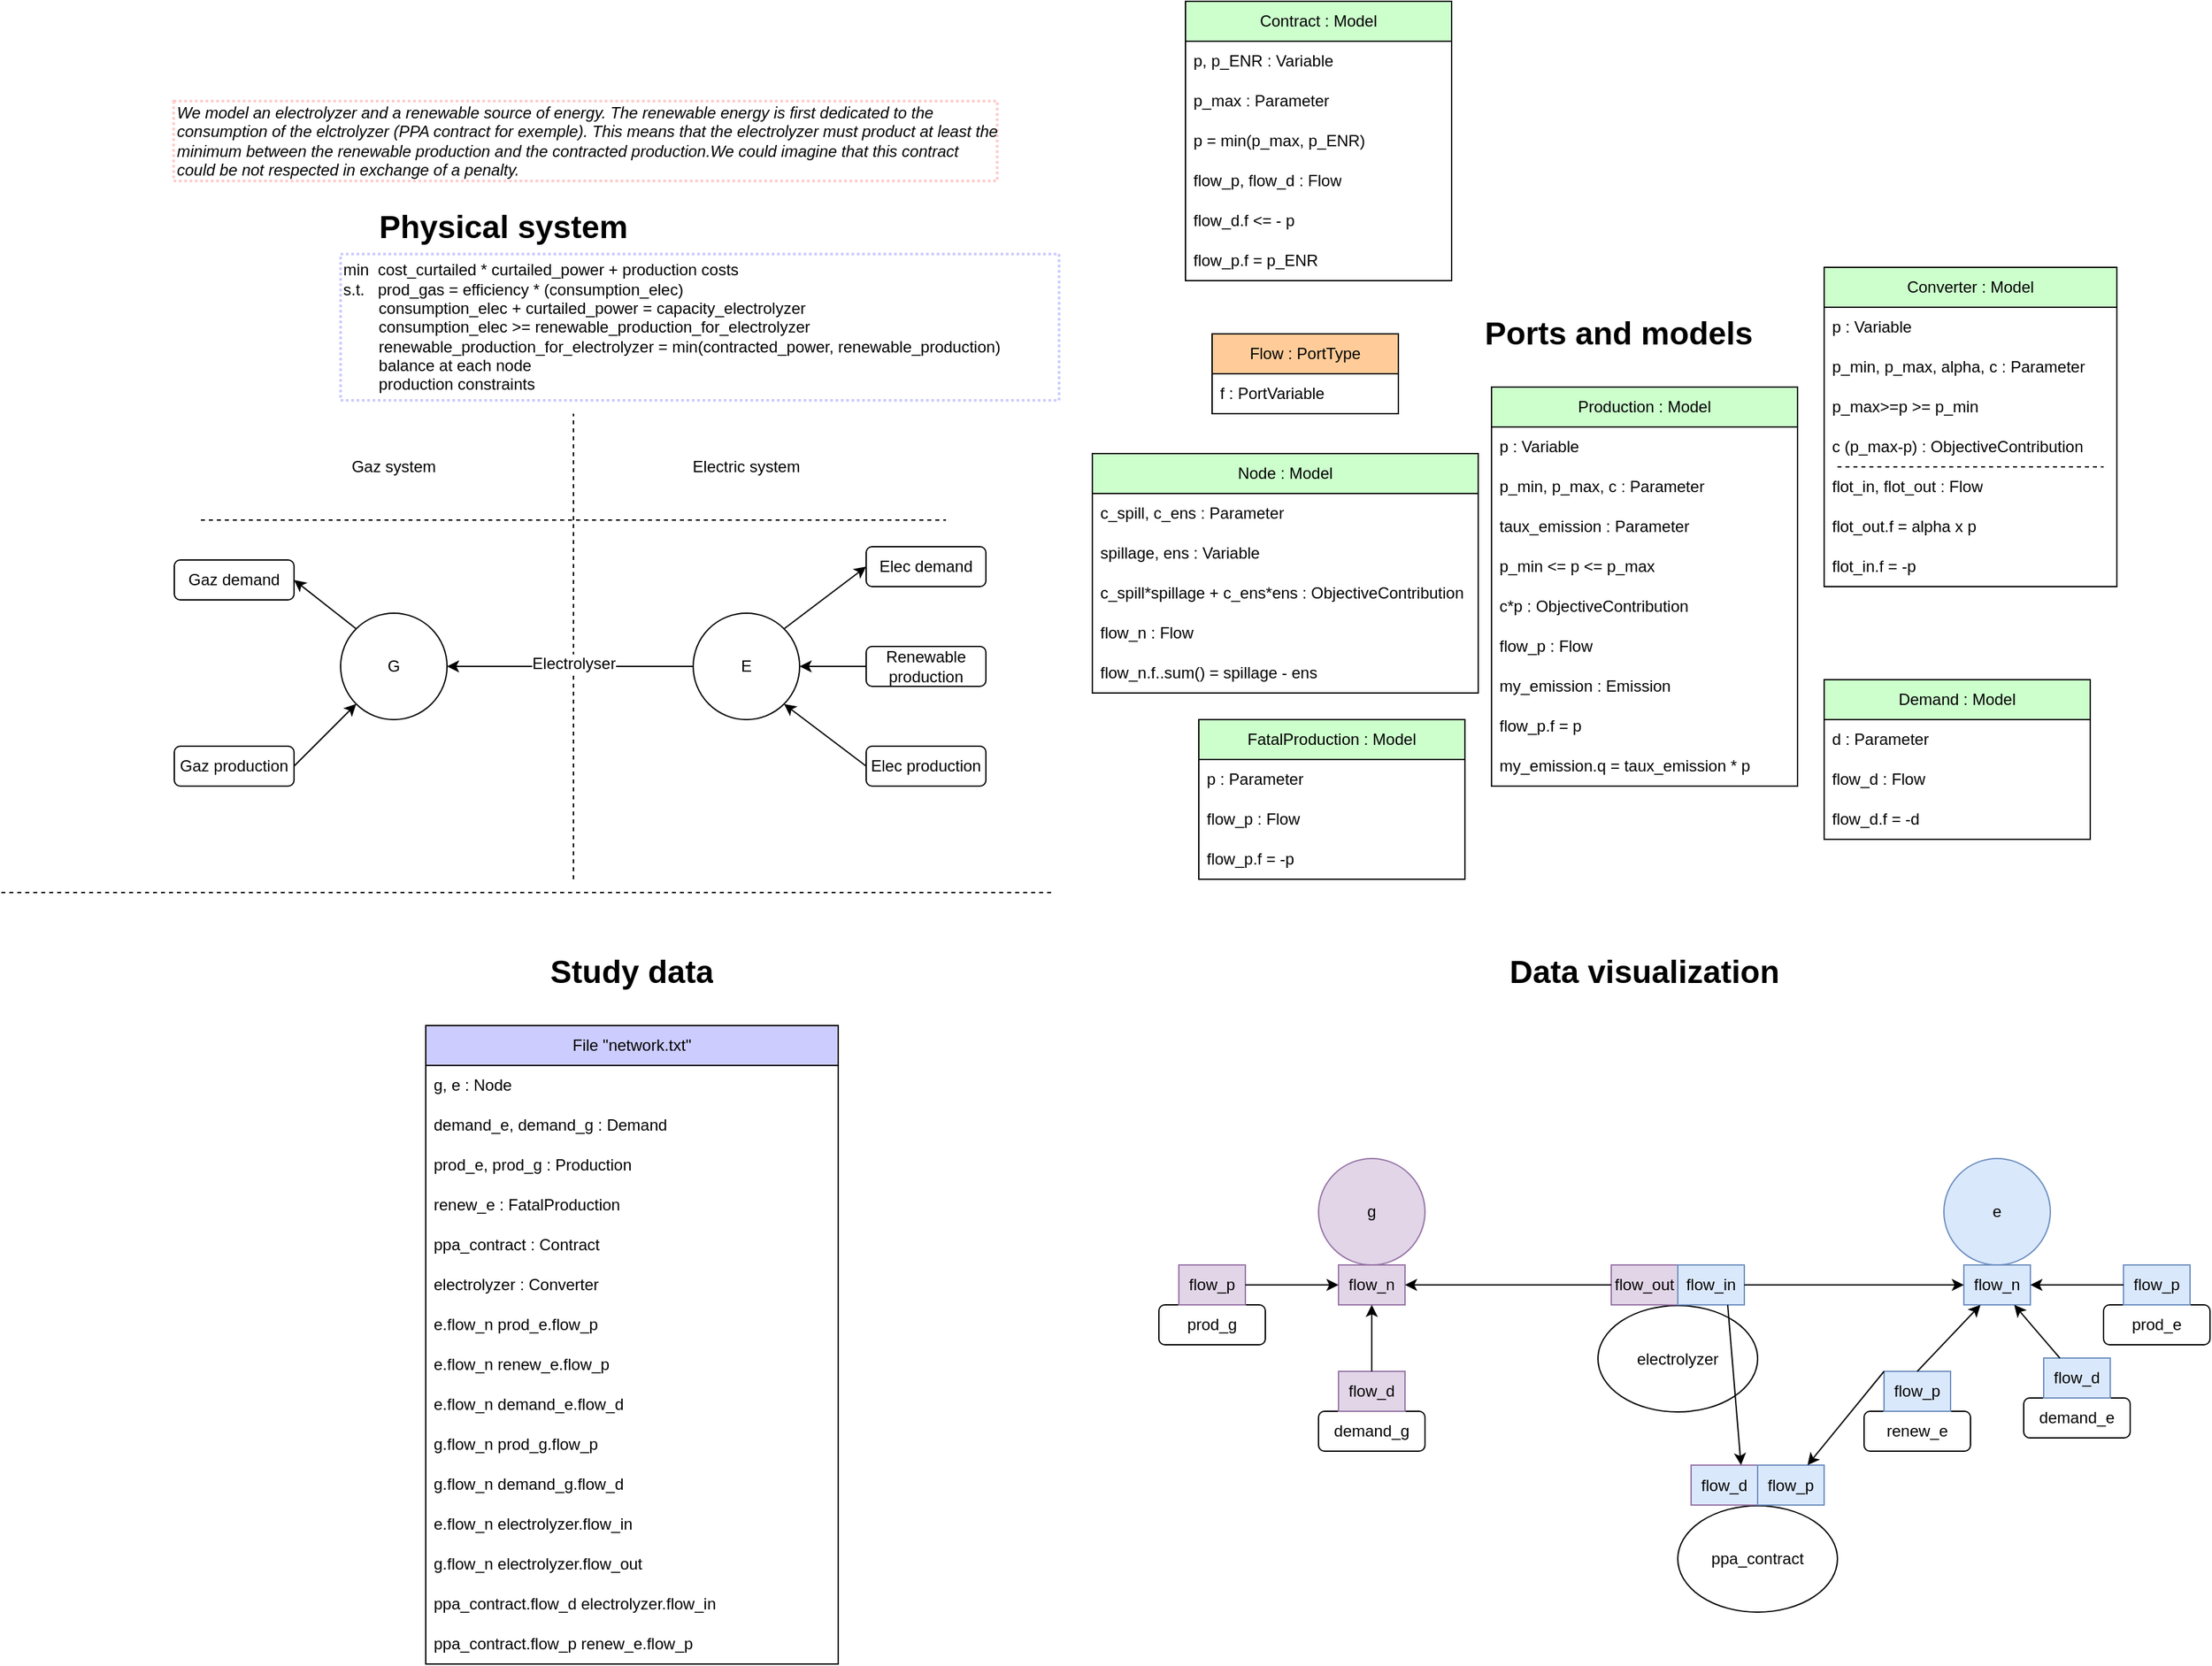 <mxfile>
    <diagram id="C5RBs43oDa-KdzZeNtuy" name="systems_liked_contract">
        <mxGraphModel dx="1202" dy="1762" grid="1" gridSize="10" guides="1" tooltips="1" connect="1" arrows="1" fold="1" page="1" pageScale="1" pageWidth="827" pageHeight="1169" math="0" shadow="0">
            <root>
                <mxCell id="WIyWlLk6GJQsqaUBKTNV-0"/>
                <mxCell id="WIyWlLk6GJQsqaUBKTNV-1" parent="WIyWlLk6GJQsqaUBKTNV-0"/>
                <mxCell id="hW5n2ouBTmK9XzmkuQqM-54" value="" style="endArrow=none;dashed=1;html=1;rounded=0;" parent="WIyWlLk6GJQsqaUBKTNV-1" edge="1">
                    <mxGeometry width="50" height="50" relative="1" as="geometry">
                        <mxPoint x="440" y="-10" as="sourcePoint"/>
                        <mxPoint x="440" y="-360" as="targetPoint"/>
                    </mxGeometry>
                </mxCell>
                <mxCell id="hW5n2ouBTmK9XzmkuQqM-55" value="" style="endArrow=none;dashed=1;html=1;rounded=0;" parent="WIyWlLk6GJQsqaUBKTNV-1" edge="1">
                    <mxGeometry width="50" height="50" relative="1" as="geometry">
                        <mxPoint x="160" y="-280" as="sourcePoint"/>
                        <mxPoint x="720" y="-280" as="targetPoint"/>
                    </mxGeometry>
                </mxCell>
                <mxCell id="hW5n2ouBTmK9XzmkuQqM-56" value="Gaz system" style="text;html=1;strokeColor=none;fillColor=none;align=center;verticalAlign=middle;whiteSpace=wrap;rounded=0;" parent="WIyWlLk6GJQsqaUBKTNV-1" vertex="1">
                    <mxGeometry x="250" y="-340" width="110" height="40" as="geometry"/>
                </mxCell>
                <mxCell id="hW5n2ouBTmK9XzmkuQqM-57" value="Electric system" style="text;html=1;strokeColor=none;fillColor=none;align=center;verticalAlign=middle;whiteSpace=wrap;rounded=0;" parent="WIyWlLk6GJQsqaUBKTNV-1" vertex="1">
                    <mxGeometry x="515" y="-340" width="110" height="40" as="geometry"/>
                </mxCell>
                <mxCell id="hW5n2ouBTmK9XzmkuQqM-58" value="G" style="ellipse;whiteSpace=wrap;html=1;aspect=fixed;" parent="WIyWlLk6GJQsqaUBKTNV-1" vertex="1">
                    <mxGeometry x="265" y="-210" width="80" height="80" as="geometry"/>
                </mxCell>
                <mxCell id="hW5n2ouBTmK9XzmkuQqM-59" value="E" style="ellipse;whiteSpace=wrap;html=1;aspect=fixed;" parent="WIyWlLk6GJQsqaUBKTNV-1" vertex="1">
                    <mxGeometry x="530" y="-210" width="80" height="80" as="geometry"/>
                </mxCell>
                <mxCell id="hW5n2ouBTmK9XzmkuQqM-60" value="" style="endArrow=classic;html=1;rounded=0;entryX=0;entryY=1;entryDx=0;entryDy=0;exitX=1;exitY=0.5;exitDx=0;exitDy=0;" parent="WIyWlLk6GJQsqaUBKTNV-1" source="hW5n2ouBTmK9XzmkuQqM-64" target="hW5n2ouBTmK9XzmkuQqM-58" edge="1">
                    <mxGeometry width="50" height="50" relative="1" as="geometry">
                        <mxPoint x="230" y="-90" as="sourcePoint"/>
                        <mxPoint x="440" y="-90" as="targetPoint"/>
                    </mxGeometry>
                </mxCell>
                <mxCell id="hW5n2ouBTmK9XzmkuQqM-61" value="" style="endArrow=classic;html=1;rounded=0;exitX=0;exitY=0;exitDx=0;exitDy=0;entryX=1;entryY=0.5;entryDx=0;entryDy=0;" parent="WIyWlLk6GJQsqaUBKTNV-1" source="hW5n2ouBTmK9XzmkuQqM-58" target="hW5n2ouBTmK9XzmkuQqM-67" edge="1">
                    <mxGeometry width="50" height="50" relative="1" as="geometry">
                        <mxPoint x="240" y="-80" as="sourcePoint"/>
                        <mxPoint x="210" y="-230" as="targetPoint"/>
                    </mxGeometry>
                </mxCell>
                <mxCell id="hW5n2ouBTmK9XzmkuQqM-62" value="" style="endArrow=classic;html=1;rounded=0;exitX=1;exitY=0;exitDx=0;exitDy=0;entryX=0;entryY=0.5;entryDx=0;entryDy=0;" parent="WIyWlLk6GJQsqaUBKTNV-1" source="hW5n2ouBTmK9XzmkuQqM-59" target="hW5n2ouBTmK9XzmkuQqM-66" edge="1">
                    <mxGeometry width="50" height="50" relative="1" as="geometry">
                        <mxPoint x="707" y="-228" as="sourcePoint"/>
                        <mxPoint x="650" y="-240" as="targetPoint"/>
                    </mxGeometry>
                </mxCell>
                <mxCell id="hW5n2ouBTmK9XzmkuQqM-63" value="" style="endArrow=classic;html=1;rounded=0;entryX=1;entryY=1;entryDx=0;entryDy=0;exitX=0;exitY=0.5;exitDx=0;exitDy=0;" parent="WIyWlLk6GJQsqaUBKTNV-1" source="hW5n2ouBTmK9XzmkuQqM-65" target="hW5n2ouBTmK9XzmkuQqM-59" edge="1">
                    <mxGeometry width="50" height="50" relative="1" as="geometry">
                        <mxPoint x="650" y="-90" as="sourcePoint"/>
                        <mxPoint x="600" y="-110" as="targetPoint"/>
                    </mxGeometry>
                </mxCell>
                <mxCell id="hW5n2ouBTmK9XzmkuQqM-64" value="Gaz production" style="rounded=1;whiteSpace=wrap;html=1;" parent="WIyWlLk6GJQsqaUBKTNV-1" vertex="1">
                    <mxGeometry x="140" y="-110" width="90" height="30" as="geometry"/>
                </mxCell>
                <mxCell id="hW5n2ouBTmK9XzmkuQqM-65" value="Elec production" style="rounded=1;whiteSpace=wrap;html=1;" parent="WIyWlLk6GJQsqaUBKTNV-1" vertex="1">
                    <mxGeometry x="660" y="-110" width="90" height="30" as="geometry"/>
                </mxCell>
                <mxCell id="hW5n2ouBTmK9XzmkuQqM-66" value="Elec demand" style="rounded=1;whiteSpace=wrap;html=1;" parent="WIyWlLk6GJQsqaUBKTNV-1" vertex="1">
                    <mxGeometry x="660" y="-260" width="90" height="30" as="geometry"/>
                </mxCell>
                <mxCell id="hW5n2ouBTmK9XzmkuQqM-67" value="Gaz demand" style="rounded=1;whiteSpace=wrap;html=1;" parent="WIyWlLk6GJQsqaUBKTNV-1" vertex="1">
                    <mxGeometry x="140" y="-250" width="90" height="30" as="geometry"/>
                </mxCell>
                <mxCell id="hW5n2ouBTmK9XzmkuQqM-70" value="" style="endArrow=classic;html=1;rounded=0;exitX=0;exitY=0.5;exitDx=0;exitDy=0;entryX=1;entryY=0.5;entryDx=0;entryDy=0;" parent="WIyWlLk6GJQsqaUBKTNV-1" source="hW5n2ouBTmK9XzmkuQqM-59" target="hW5n2ouBTmK9XzmkuQqM-58" edge="1">
                    <mxGeometry relative="1" as="geometry">
                        <mxPoint x="360" y="-70" as="sourcePoint"/>
                        <mxPoint x="460" y="-70" as="targetPoint"/>
                    </mxGeometry>
                </mxCell>
                <mxCell id="hW5n2ouBTmK9XzmkuQqM-71" value="Label" style="edgeLabel;resizable=0;html=1;align=center;verticalAlign=middle;" parent="hW5n2ouBTmK9XzmkuQqM-70" connectable="0" vertex="1">
                    <mxGeometry relative="1" as="geometry"/>
                </mxCell>
                <mxCell id="hW5n2ouBTmK9XzmkuQqM-72" value="&lt;font style=&quot;font-size: 12px;&quot;&gt;Electrolyser&lt;/font&gt;" style="edgeLabel;html=1;align=center;verticalAlign=middle;resizable=0;points=[];" parent="hW5n2ouBTmK9XzmkuQqM-70" vertex="1" connectable="0">
                    <mxGeometry x="-0.024" y="-2" relative="1" as="geometry">
                        <mxPoint as="offset"/>
                    </mxGeometry>
                </mxCell>
                <mxCell id="hW5n2ouBTmK9XzmkuQqM-78" value="" style="endArrow=none;dashed=1;html=1;rounded=0;" parent="WIyWlLk6GJQsqaUBKTNV-1" edge="1">
                    <mxGeometry width="50" height="50" relative="1" as="geometry">
                        <mxPoint x="10" as="sourcePoint"/>
                        <mxPoint x="800" as="targetPoint"/>
                    </mxGeometry>
                </mxCell>
                <mxCell id="hW5n2ouBTmK9XzmkuQqM-81" value="&lt;h1&gt;Physical system&lt;br&gt;&lt;/h1&gt;" style="text;html=1;strokeColor=none;fillColor=none;spacing=5;spacingTop=-20;whiteSpace=wrap;overflow=hidden;rounded=0;" parent="WIyWlLk6GJQsqaUBKTNV-1" vertex="1">
                    <mxGeometry x="289" y="-520" width="250" height="40" as="geometry"/>
                </mxCell>
                <mxCell id="0" value="" style="group" parent="WIyWlLk6GJQsqaUBKTNV-1" vertex="1" connectable="0">
                    <mxGeometry x="890" y="-440" width="710" height="460" as="geometry"/>
                </mxCell>
                <mxCell id="hW5n2ouBTmK9XzmkuQqM-79" value="&lt;h1&gt;Ports and models&lt;br&gt;&lt;/h1&gt;" style="text;html=1;strokeColor=none;fillColor=none;spacing=5;spacingTop=-20;whiteSpace=wrap;overflow=hidden;rounded=0;" parent="0" vertex="1">
                    <mxGeometry x="230" width="250" height="40" as="geometry"/>
                </mxCell>
                <mxCell id="92" value="Flow : PortType" style="swimlane;fontStyle=0;childLayout=stackLayout;horizontal=1;startSize=30;horizontalStack=0;resizeParent=1;resizeParentMax=0;resizeLast=0;collapsible=1;marginBottom=0;whiteSpace=wrap;html=1;fillColor=#FFCC99;" parent="0" vertex="1">
                    <mxGeometry x="30" y="20" width="140" height="60" as="geometry"/>
                </mxCell>
                <mxCell id="93" value="f : PortVariable" style="text;strokeColor=none;fillColor=none;align=left;verticalAlign=middle;spacingLeft=4;spacingRight=4;overflow=hidden;points=[[0,0.5],[1,0.5]];portConstraint=eastwest;rotatable=0;whiteSpace=wrap;html=1;" parent="92" vertex="1">
                    <mxGeometry y="30" width="140" height="30" as="geometry"/>
                </mxCell>
                <mxCell id="107" value="&lt;font color=&quot;#000000&quot;&gt;Converter : Model&lt;/font&gt;" style="swimlane;fontStyle=0;childLayout=stackLayout;horizontal=1;startSize=30;horizontalStack=0;resizeParent=1;resizeParentMax=0;resizeLast=0;collapsible=1;marginBottom=0;whiteSpace=wrap;html=1;fillColor=#CCFFCC;" parent="0" vertex="1">
                    <mxGeometry x="490" y="-30" width="220" height="240" as="geometry"/>
                </mxCell>
                <mxCell id="108" value="p : Variable" style="text;strokeColor=none;fillColor=none;align=left;verticalAlign=middle;spacingLeft=4;spacingRight=4;overflow=hidden;points=[[0,0.5],[1,0.5]];portConstraint=eastwest;rotatable=0;whiteSpace=wrap;html=1;" parent="107" vertex="1">
                    <mxGeometry y="30" width="220" height="30" as="geometry"/>
                </mxCell>
                <mxCell id="109" value="p_min, p_max, alpha, c : Parameter" style="text;strokeColor=none;fillColor=none;align=left;verticalAlign=middle;spacingLeft=4;spacingRight=4;overflow=hidden;points=[[0,0.5],[1,0.5]];portConstraint=eastwest;rotatable=0;whiteSpace=wrap;html=1;" parent="107" vertex="1">
                    <mxGeometry y="60" width="220" height="30" as="geometry"/>
                </mxCell>
                <mxCell id="130" value="p_max&amp;gt;=p &amp;gt;= p_min" style="text;strokeColor=none;fillColor=none;align=left;verticalAlign=middle;spacingLeft=4;spacingRight=4;overflow=hidden;points=[[0,0.5],[1,0.5]];portConstraint=eastwest;rotatable=0;whiteSpace=wrap;html=1;" parent="107" vertex="1">
                    <mxGeometry y="90" width="220" height="30" as="geometry"/>
                </mxCell>
                <mxCell id="110" value="c (p_max-p) : ObjectiveContribution" style="text;strokeColor=none;fillColor=none;align=left;verticalAlign=middle;spacingLeft=4;spacingRight=4;overflow=hidden;points=[[0,0.5],[1,0.5]];portConstraint=eastwest;rotatable=0;whiteSpace=wrap;html=1;" parent="107" vertex="1">
                    <mxGeometry y="120" width="220" height="30" as="geometry"/>
                </mxCell>
                <mxCell id="111" value="" style="endArrow=none;dashed=1;html=1;rounded=0;exitX=0;exitY=0.5;exitDx=0;exitDy=0;entryX=1;entryY=0.5;entryDx=0;entryDy=0;" parent="107" edge="1">
                    <mxGeometry width="50" height="50" relative="1" as="geometry">
                        <mxPoint x="10" y="150" as="sourcePoint"/>
                        <mxPoint x="210" y="150" as="targetPoint"/>
                    </mxGeometry>
                </mxCell>
                <mxCell id="112" value="flot_in, flot_out : Flow" style="text;strokeColor=none;fillColor=none;align=left;verticalAlign=middle;spacingLeft=4;spacingRight=4;overflow=hidden;points=[[0,0.5],[1,0.5]];portConstraint=eastwest;rotatable=0;whiteSpace=wrap;html=1;" parent="107" vertex="1">
                    <mxGeometry y="150" width="220" height="30" as="geometry"/>
                </mxCell>
                <mxCell id="114" value="flot_out.f = alpha x p" style="text;strokeColor=none;fillColor=none;align=left;verticalAlign=middle;spacingLeft=4;spacingRight=4;overflow=hidden;points=[[0,0.5],[1,0.5]];portConstraint=eastwest;rotatable=0;whiteSpace=wrap;html=1;" parent="107" vertex="1">
                    <mxGeometry y="180" width="220" height="30" as="geometry"/>
                </mxCell>
                <mxCell id="113" value="flot_in.f = -p" style="text;strokeColor=none;fillColor=none;align=left;verticalAlign=middle;spacingLeft=4;spacingRight=4;overflow=hidden;points=[[0,0.5],[1,0.5]];portConstraint=eastwest;rotatable=0;whiteSpace=wrap;html=1;" parent="107" vertex="1">
                    <mxGeometry y="210" width="220" height="30" as="geometry"/>
                </mxCell>
                <mxCell id="115" value="Demand : Model" style="swimlane;fontStyle=0;childLayout=stackLayout;horizontal=1;startSize=30;horizontalStack=0;resizeParent=1;resizeParentMax=0;resizeLast=0;collapsible=1;marginBottom=0;whiteSpace=wrap;html=1;fillColor=#CCFFCC;fontColor=#000000;" parent="0" vertex="1">
                    <mxGeometry x="490" y="280" width="200" height="120" as="geometry"/>
                </mxCell>
                <mxCell id="116" value="d : Parameter" style="text;strokeColor=none;fillColor=none;align=left;verticalAlign=middle;spacingLeft=4;spacingRight=4;overflow=hidden;points=[[0,0.5],[1,0.5]];portConstraint=eastwest;rotatable=0;whiteSpace=wrap;html=1;" parent="115" vertex="1">
                    <mxGeometry y="30" width="200" height="30" as="geometry"/>
                </mxCell>
                <mxCell id="117" value="flow_d : Flow" style="text;strokeColor=none;fillColor=none;align=left;verticalAlign=middle;spacingLeft=4;spacingRight=4;overflow=hidden;points=[[0,0.5],[1,0.5]];portConstraint=eastwest;rotatable=0;whiteSpace=wrap;html=1;" parent="115" vertex="1">
                    <mxGeometry y="60" width="200" height="30" as="geometry"/>
                </mxCell>
                <mxCell id="118" value="flow_d.f = -d" style="text;strokeColor=none;fillColor=none;align=left;verticalAlign=middle;spacingLeft=4;spacingRight=4;overflow=hidden;points=[[0,0.5],[1,0.5]];portConstraint=eastwest;rotatable=0;whiteSpace=wrap;html=1;" parent="115" vertex="1">
                    <mxGeometry y="90" width="200" height="30" as="geometry"/>
                </mxCell>
                <mxCell id="133" value="FatalProduction : Model" style="swimlane;fontStyle=0;childLayout=stackLayout;horizontal=1;startSize=30;horizontalStack=0;resizeParent=1;resizeParentMax=0;resizeLast=0;collapsible=1;marginBottom=0;whiteSpace=wrap;html=1;fillColor=#CCFFCC;fontColor=#000000;" parent="0" vertex="1">
                    <mxGeometry x="20" y="310" width="200" height="120" as="geometry"/>
                </mxCell>
                <mxCell id="134" value="p : Parameter" style="text;strokeColor=none;fillColor=none;align=left;verticalAlign=middle;spacingLeft=4;spacingRight=4;overflow=hidden;points=[[0,0.5],[1,0.5]];portConstraint=eastwest;rotatable=0;whiteSpace=wrap;html=1;" parent="133" vertex="1">
                    <mxGeometry y="30" width="200" height="30" as="geometry"/>
                </mxCell>
                <mxCell id="135" value="flow_p : Flow" style="text;strokeColor=none;fillColor=none;align=left;verticalAlign=middle;spacingLeft=4;spacingRight=4;overflow=hidden;points=[[0,0.5],[1,0.5]];portConstraint=eastwest;rotatable=0;whiteSpace=wrap;html=1;" parent="133" vertex="1">
                    <mxGeometry y="60" width="200" height="30" as="geometry"/>
                </mxCell>
                <mxCell id="136" value="flow_p.f = -p" style="text;strokeColor=none;fillColor=none;align=left;verticalAlign=middle;spacingLeft=4;spacingRight=4;overflow=hidden;points=[[0,0.5],[1,0.5]];portConstraint=eastwest;rotatable=0;whiteSpace=wrap;html=1;" parent="133" vertex="1">
                    <mxGeometry y="90" width="200" height="30" as="geometry"/>
                </mxCell>
                <mxCell id="166" value="Node : Model" style="swimlane;fontStyle=0;childLayout=stackLayout;horizontal=1;startSize=30;horizontalStack=0;resizeParent=1;resizeParentMax=0;resizeLast=0;collapsible=1;marginBottom=0;whiteSpace=wrap;html=1;fillColor=#CCFFCC;fontColor=#000000;" parent="0" vertex="1">
                    <mxGeometry x="-60" y="110" width="290" height="180" as="geometry"/>
                </mxCell>
                <mxCell id="167" value="c_spill, c_ens : Parameter" style="text;strokeColor=none;fillColor=none;align=left;verticalAlign=middle;spacingLeft=4;spacingRight=4;overflow=hidden;points=[[0,0.5],[1,0.5]];portConstraint=eastwest;rotatable=0;whiteSpace=wrap;html=1;" parent="166" vertex="1">
                    <mxGeometry y="30" width="290" height="30" as="geometry"/>
                </mxCell>
                <mxCell id="168" value="spillage, ens : Variable" style="text;strokeColor=none;fillColor=none;align=left;verticalAlign=middle;spacingLeft=4;spacingRight=4;overflow=hidden;points=[[0,0.5],[1,0.5]];portConstraint=eastwest;rotatable=0;whiteSpace=wrap;html=1;" parent="166" vertex="1">
                    <mxGeometry y="60" width="290" height="30" as="geometry"/>
                </mxCell>
                <mxCell id="169" value="c_spill*spillage + c_ens*ens : ObjectiveContribution" style="text;strokeColor=none;fillColor=none;align=left;verticalAlign=middle;spacingLeft=4;spacingRight=4;overflow=hidden;points=[[0,0.5],[1,0.5]];portConstraint=eastwest;rotatable=0;whiteSpace=wrap;html=1;" parent="166" vertex="1">
                    <mxGeometry y="90" width="290" height="30" as="geometry"/>
                </mxCell>
                <mxCell id="170" value="flow_n : Flow" style="text;strokeColor=none;fillColor=none;align=left;verticalAlign=middle;spacingLeft=4;spacingRight=4;overflow=hidden;points=[[0,0.5],[1,0.5]];portConstraint=eastwest;rotatable=0;whiteSpace=wrap;html=1;" parent="166" vertex="1">
                    <mxGeometry y="120" width="290" height="30" as="geometry"/>
                </mxCell>
                <mxCell id="171" value="flow_n.f..sum() = spillage - ens" style="text;strokeColor=none;fillColor=none;align=left;verticalAlign=middle;spacingLeft=4;spacingRight=4;overflow=hidden;points=[[0,0.5],[1,0.5]];portConstraint=eastwest;rotatable=0;whiteSpace=wrap;html=1;" parent="166" vertex="1">
                    <mxGeometry y="150" width="290" height="30" as="geometry"/>
                </mxCell>
                <mxCell id="1" value="" style="group" parent="WIyWlLk6GJQsqaUBKTNV-1" vertex="1" connectable="0">
                    <mxGeometry x="109" y="40" width="680" height="320" as="geometry"/>
                </mxCell>
                <mxCell id="hW5n2ouBTmK9XzmkuQqM-36" value="File &quot;network.txt&quot;" style="swimlane;fontStyle=0;childLayout=stackLayout;horizontal=1;startSize=30;horizontalStack=0;resizeParent=1;resizeParentMax=0;resizeLast=0;collapsible=1;marginBottom=0;whiteSpace=wrap;html=1;fillColor=#CCCCFF;" parent="1" vertex="1">
                    <mxGeometry x="220" y="60" width="310" height="480" as="geometry"/>
                </mxCell>
                <mxCell id="hW5n2ouBTmK9XzmkuQqM-39" value="g, e : Node" style="text;strokeColor=none;fillColor=none;align=left;verticalAlign=middle;spacingLeft=4;spacingRight=4;overflow=hidden;points=[[0,0.5],[1,0.5]];portConstraint=eastwest;rotatable=0;whiteSpace=wrap;html=1;" parent="hW5n2ouBTmK9XzmkuQqM-36" vertex="1">
                    <mxGeometry y="30" width="310" height="30" as="geometry"/>
                </mxCell>
                <mxCell id="hW5n2ouBTmK9XzmkuQqM-44" value="demand_e, demand_g : Demand" style="text;strokeColor=none;fillColor=none;align=left;verticalAlign=middle;spacingLeft=4;spacingRight=4;overflow=hidden;points=[[0,0.5],[1,0.5]];portConstraint=eastwest;rotatable=0;whiteSpace=wrap;html=1;" parent="hW5n2ouBTmK9XzmkuQqM-36" vertex="1">
                    <mxGeometry y="60" width="310" height="30" as="geometry"/>
                </mxCell>
                <mxCell id="hW5n2ouBTmK9XzmkuQqM-41" value="prod_e, prod_g : Production" style="text;strokeColor=none;fillColor=none;align=left;verticalAlign=middle;spacingLeft=4;spacingRight=4;overflow=hidden;points=[[0,0.5],[1,0.5]];portConstraint=eastwest;rotatable=0;whiteSpace=wrap;html=1;" parent="hW5n2ouBTmK9XzmkuQqM-36" vertex="1">
                    <mxGeometry y="90" width="310" height="30" as="geometry"/>
                </mxCell>
                <mxCell id="141" value="renew_e : FatalProduction&lt;span style=&quot;color: rgba(0, 0, 0, 0); font-family: monospace; font-size: 0px;&quot;&gt;%3CmxGraphModel%3E%3Croot%3E%3CmxCell%20id%3D%220%22%2F%3E%3CmxCell%20id%3D%221%22%20parent%3D%220%22%2F%3E%3CmxCell%20id%3D%222%22%20value%3D%22prod_e%2C%20prod_g%20%3A%20Production%22%20style%3D%22text%3BstrokeColor%3Dnone%3BfillColor%3Dnone%3Balign%3Dleft%3BverticalAlign%3Dmiddle%3BspacingLeft%3D4%3BspacingRight%3D4%3Boverflow%3Dhidden%3Bpoints%3D%5B%5B0%2C0.5%5D%2C%5B1%2C0.5%5D%5D%3BportConstraint%3Deastwest%3Brotatable%3D0%3BwhiteSpace%3Dwrap%3Bhtml%3D1%3B%22%20vertex%3D%221%22%20parent%3D%221%22%3E%3CmxGeometry%20x%3D%22329%22%20y%3D%22190%22%20width%3D%22310%22%20height%3D%2230%22%20as%3D%22geometry%22%2F%3E%3C%2FmxCell%3E%3C%2Froot%3E%3C%2FmxGraphModel%3E&lt;/span&gt;" style="text;strokeColor=none;fillColor=none;align=left;verticalAlign=middle;spacingLeft=4;spacingRight=4;overflow=hidden;points=[[0,0.5],[1,0.5]];portConstraint=eastwest;rotatable=0;whiteSpace=wrap;html=1;" parent="hW5n2ouBTmK9XzmkuQqM-36" vertex="1">
                    <mxGeometry y="120" width="310" height="30" as="geometry"/>
                </mxCell>
                <mxCell id="142" value="ppa_contract : Contract&lt;span style=&quot;color: rgba(0, 0, 0, 0); font-family: monospace; font-size: 0px;&quot;&gt;%3CmxGraphModel%3E%3Croot%3E%3CmxCell%20id%3D%220%22%2F%3E%3CmxCell%20id%3D%221%22%20parent%3D%220%22%2F%3E%3CmxCell%20id%3D%222%22%20value%3D%22prod_e%2C%20prod_g%20%3A%20Production%22%20style%3D%22text%3BstrokeColor%3Dnone%3BfillColor%3Dnone%3Balign%3Dleft%3BverticalAlign%3Dmiddle%3BspacingLeft%3D4%3BspacingRight%3D4%3Boverflow%3Dhidden%3Bpoints%3D%5B%5B0%2C0.5%5D%2C%5B1%2C0.5%5D%5D%3BportConstraint%3Deastwest%3Brotatable%3D0%3BwhiteSpace%3Dwrap%3Bhtml%3D1%3B%22%20vertex%3D%221%22%20parent%3D%221%22%3E%3CmxGeometry%20x%3D%22329%22%20y%3D%22190%22%20width%3D%22310%22%20height%3D%2230%22%20as%3D%22geometry%22%2F%3E%3C%2FmxCell%3E%3C%2Froot%3E%3C%2FmxGraphModel%3E&lt;/span&gt;" style="text;strokeColor=none;fillColor=none;align=left;verticalAlign=middle;spacingLeft=4;spacingRight=4;overflow=hidden;points=[[0,0.5],[1,0.5]];portConstraint=eastwest;rotatable=0;whiteSpace=wrap;html=1;" parent="hW5n2ouBTmK9XzmkuQqM-36" vertex="1">
                    <mxGeometry y="150" width="310" height="30" as="geometry"/>
                </mxCell>
                <mxCell id="hW5n2ouBTmK9XzmkuQqM-37" value="electrolyzer : Converter" style="text;strokeColor=none;fillColor=none;align=left;verticalAlign=middle;spacingLeft=4;spacingRight=4;overflow=hidden;points=[[0,0.5],[1,0.5]];portConstraint=eastwest;rotatable=0;whiteSpace=wrap;html=1;" parent="hW5n2ouBTmK9XzmkuQqM-36" vertex="1">
                    <mxGeometry y="180" width="310" height="30" as="geometry"/>
                </mxCell>
                <mxCell id="hW5n2ouBTmK9XzmkuQqM-47" value="e.flow_n prod_e.flow_p" style="text;strokeColor=none;fillColor=none;align=left;verticalAlign=middle;spacingLeft=4;spacingRight=4;overflow=hidden;points=[[0,0.5],[1,0.5]];portConstraint=eastwest;rotatable=0;whiteSpace=wrap;html=1;" parent="hW5n2ouBTmK9XzmkuQqM-36" vertex="1">
                    <mxGeometry y="210" width="310" height="30" as="geometry"/>
                </mxCell>
                <mxCell id="143" value="e.flow_n renew_e.flow_p" style="text;strokeColor=none;fillColor=none;align=left;verticalAlign=middle;spacingLeft=4;spacingRight=4;overflow=hidden;points=[[0,0.5],[1,0.5]];portConstraint=eastwest;rotatable=0;whiteSpace=wrap;html=1;" parent="hW5n2ouBTmK9XzmkuQqM-36" vertex="1">
                    <mxGeometry y="240" width="310" height="30" as="geometry"/>
                </mxCell>
                <mxCell id="hW5n2ouBTmK9XzmkuQqM-48" value="e.flow_n demand_e.flow_d" style="text;strokeColor=none;fillColor=none;align=left;verticalAlign=middle;spacingLeft=4;spacingRight=4;overflow=hidden;points=[[0,0.5],[1,0.5]];portConstraint=eastwest;rotatable=0;whiteSpace=wrap;html=1;" parent="hW5n2ouBTmK9XzmkuQqM-36" vertex="1">
                    <mxGeometry y="270" width="310" height="30" as="geometry"/>
                </mxCell>
                <mxCell id="hW5n2ouBTmK9XzmkuQqM-49" value="g.flow_n prod_g.flow_p" style="text;strokeColor=none;fillColor=none;align=left;verticalAlign=middle;spacingLeft=4;spacingRight=4;overflow=hidden;points=[[0,0.5],[1,0.5]];portConstraint=eastwest;rotatable=0;whiteSpace=wrap;html=1;" parent="hW5n2ouBTmK9XzmkuQqM-36" vertex="1">
                    <mxGeometry y="300" width="310" height="30" as="geometry"/>
                </mxCell>
                <mxCell id="hW5n2ouBTmK9XzmkuQqM-50" value="g.flow_n demand_g.flow_d" style="text;strokeColor=none;fillColor=none;align=left;verticalAlign=middle;spacingLeft=4;spacingRight=4;overflow=hidden;points=[[0,0.5],[1,0.5]];portConstraint=eastwest;rotatable=0;whiteSpace=wrap;html=1;" parent="hW5n2ouBTmK9XzmkuQqM-36" vertex="1">
                    <mxGeometry y="330" width="310" height="30" as="geometry"/>
                </mxCell>
                <mxCell id="hW5n2ouBTmK9XzmkuQqM-51" value="e.flow_n electrolyzer.flow_in" style="text;strokeColor=none;fillColor=none;align=left;verticalAlign=middle;spacingLeft=4;spacingRight=4;overflow=hidden;points=[[0,0.5],[1,0.5]];portConstraint=eastwest;rotatable=0;whiteSpace=wrap;html=1;" parent="hW5n2ouBTmK9XzmkuQqM-36" vertex="1">
                    <mxGeometry y="360" width="310" height="30" as="geometry"/>
                </mxCell>
                <mxCell id="hW5n2ouBTmK9XzmkuQqM-46" value="g.flow_n electrolyzer.flow_out" style="text;strokeColor=none;fillColor=none;align=left;verticalAlign=middle;spacingLeft=4;spacingRight=4;overflow=hidden;points=[[0,0.5],[1,0.5]];portConstraint=eastwest;rotatable=0;whiteSpace=wrap;html=1;" parent="hW5n2ouBTmK9XzmkuQqM-36" vertex="1">
                    <mxGeometry y="390" width="310" height="30" as="geometry"/>
                </mxCell>
                <mxCell id="152" value="ppa_contract.flow_d electrolyzer.flow_in" style="text;strokeColor=none;fillColor=none;align=left;verticalAlign=middle;spacingLeft=4;spacingRight=4;overflow=hidden;points=[[0,0.5],[1,0.5]];portConstraint=eastwest;rotatable=0;whiteSpace=wrap;html=1;" parent="hW5n2ouBTmK9XzmkuQqM-36" vertex="1">
                    <mxGeometry y="420" width="310" height="30" as="geometry"/>
                </mxCell>
                <mxCell id="153" value="ppa_contract.flow_p renew_e.flow_p" style="text;strokeColor=none;fillColor=none;align=left;verticalAlign=middle;spacingLeft=4;spacingRight=4;overflow=hidden;points=[[0,0.5],[1,0.5]];portConstraint=eastwest;rotatable=0;whiteSpace=wrap;html=1;" parent="hW5n2ouBTmK9XzmkuQqM-36" vertex="1">
                    <mxGeometry y="450" width="310" height="30" as="geometry"/>
                </mxCell>
                <mxCell id="hW5n2ouBTmK9XzmkuQqM-80" value="&lt;h1&gt;Study data&lt;br&gt;&lt;/h1&gt;" style="text;html=1;strokeColor=none;fillColor=none;spacing=5;spacingTop=-20;whiteSpace=wrap;overflow=hidden;rounded=0;align=center;" parent="1" vertex="1">
                    <mxGeometry x="250" width="250" height="40" as="geometry"/>
                </mxCell>
                <mxCell id="11" value="&lt;font style=&quot;&quot;&gt;&lt;b style=&quot;&quot;&gt;&lt;font style=&quot;font-size: 24px;&quot;&gt;Data visualization&lt;/font&gt;&lt;br&gt;&lt;/b&gt;&lt;/font&gt;" style="text;html=1;strokeColor=none;fillColor=none;align=center;verticalAlign=middle;whiteSpace=wrap;rounded=0;" parent="WIyWlLk6GJQsqaUBKTNV-1" vertex="1">
                    <mxGeometry x="1030" width="430" height="120" as="geometry"/>
                </mxCell>
                <mxCell id="49" value="" style="group" parent="WIyWlLk6GJQsqaUBKTNV-1" vertex="1" connectable="0">
                    <mxGeometry x="880" y="170" width="790" height="260.5" as="geometry"/>
                </mxCell>
                <mxCell id="2" value="" style="group" parent="49" vertex="1" connectable="0">
                    <mxGeometry x="120" y="30" width="80" height="110" as="geometry"/>
                </mxCell>
                <mxCell id="3" value="g" style="ellipse;whiteSpace=wrap;html=1;aspect=fixed;fillColor=#e1d5e7;strokeColor=#9673a6;" parent="2" vertex="1">
                    <mxGeometry width="80" height="80" as="geometry"/>
                </mxCell>
                <mxCell id="4" value="flow_n" style="rounded=0;whiteSpace=wrap;html=1;fillColor=#e1d5e7;strokeColor=#9673a6;" parent="2" vertex="1">
                    <mxGeometry x="15" y="80" width="50" height="30" as="geometry"/>
                </mxCell>
                <mxCell id="8" value="" style="group" parent="49" vertex="1" connectable="0">
                    <mxGeometry x="590" y="30" width="80" height="110" as="geometry"/>
                </mxCell>
                <mxCell id="9" value="e" style="ellipse;whiteSpace=wrap;html=1;aspect=fixed;fillColor=#dae8fc;strokeColor=#6c8ebf;" parent="8" vertex="1">
                    <mxGeometry width="80" height="80" as="geometry"/>
                </mxCell>
                <mxCell id="10" value="flow_n" style="rounded=0;whiteSpace=wrap;html=1;fillColor=#dae8fc;strokeColor=#6c8ebf;" parent="8" vertex="1">
                    <mxGeometry x="15" y="80" width="50" height="30" as="geometry"/>
                </mxCell>
                <mxCell id="17" value="" style="group" parent="49" vertex="1" connectable="0">
                    <mxGeometry x="330" y="110" width="120" height="110.5" as="geometry"/>
                </mxCell>
                <mxCell id="18" value="electrolyzer" style="ellipse;whiteSpace=wrap;html=1;" parent="17" vertex="1">
                    <mxGeometry y="30.5" width="120" height="80" as="geometry"/>
                </mxCell>
                <mxCell id="19" value="" style="group;fillColor=#f8cecc;strokeColor=#b85450;" parent="17" vertex="1" connectable="0">
                    <mxGeometry x="10" width="100" height="30" as="geometry"/>
                </mxCell>
                <mxCell id="20" value="flow_out" style="rounded=0;whiteSpace=wrap;html=1;fillColor=#e1d5e7;strokeColor=#9673a6;" parent="19" vertex="1">
                    <mxGeometry width="50" height="30" as="geometry"/>
                </mxCell>
                <mxCell id="21" value="flow_in" style="rounded=0;whiteSpace=wrap;html=1;fillColor=#dae8fc;strokeColor=#6c8ebf;" parent="19" vertex="1">
                    <mxGeometry x="50" width="50" height="30" as="geometry"/>
                </mxCell>
                <mxCell id="33" value="" style="group" parent="49" vertex="1" connectable="0">
                    <mxGeometry x="710" y="110" width="80" height="60" as="geometry"/>
                </mxCell>
                <mxCell id="30" value="prod_e" style="rounded=1;whiteSpace=wrap;html=1;container=0;" parent="33" vertex="1">
                    <mxGeometry y="30" width="80" height="30" as="geometry"/>
                </mxCell>
                <mxCell id="31" value="flow_p" style="rounded=0;whiteSpace=wrap;html=1;fillColor=#dae8fc;strokeColor=#6c8ebf;container=0;" parent="33" vertex="1">
                    <mxGeometry x="15" width="50" height="30" as="geometry"/>
                </mxCell>
                <mxCell id="34" value="" style="group" parent="49" vertex="1" connectable="0">
                    <mxGeometry x="590" y="190" width="80" height="60" as="geometry"/>
                </mxCell>
                <mxCell id="35" value="demand_e" style="rounded=1;whiteSpace=wrap;html=1;container=0;" parent="34" vertex="1">
                    <mxGeometry x="60" y="20" width="80" height="30" as="geometry"/>
                </mxCell>
                <mxCell id="36" value="flow_d" style="rounded=0;whiteSpace=wrap;html=1;fillColor=#dae8fc;strokeColor=#6c8ebf;container=0;" parent="34" vertex="1">
                    <mxGeometry x="75" y="-10" width="50" height="30" as="geometry"/>
                </mxCell>
                <mxCell id="37" value="" style="group" parent="49" vertex="1" connectable="0">
                    <mxGeometry x="120" y="190" width="80" height="60" as="geometry"/>
                </mxCell>
                <mxCell id="38" value="demand_g" style="rounded=1;whiteSpace=wrap;html=1;container=0;" parent="37" vertex="1">
                    <mxGeometry y="30" width="80" height="30" as="geometry"/>
                </mxCell>
                <mxCell id="39" value="flow_d" style="rounded=0;whiteSpace=wrap;html=1;fillColor=#e1d5e7;strokeColor=#9673a6;container=0;" parent="37" vertex="1">
                    <mxGeometry x="15" width="50" height="30" as="geometry"/>
                </mxCell>
                <mxCell id="40" value="" style="group" parent="49" vertex="1" connectable="0">
                    <mxGeometry y="110" width="80" height="60" as="geometry"/>
                </mxCell>
                <mxCell id="41" value="prod_g" style="rounded=1;whiteSpace=wrap;html=1;container=0;" parent="40" vertex="1">
                    <mxGeometry y="30" width="80" height="30" as="geometry"/>
                </mxCell>
                <mxCell id="42" value="flow_p" style="rounded=0;whiteSpace=wrap;html=1;fillColor=#e1d5e7;strokeColor=#9673a6;container=0;" parent="40" vertex="1">
                    <mxGeometry x="15" width="50" height="30" as="geometry"/>
                </mxCell>
                <mxCell id="119" style="edgeStyle=none;html=1;entryX=0;entryY=0.5;entryDx=0;entryDy=0;" parent="49" source="42" target="4" edge="1">
                    <mxGeometry relative="1" as="geometry"/>
                </mxCell>
                <mxCell id="120" style="edgeStyle=none;html=1;entryX=0.5;entryY=1;entryDx=0;entryDy=0;" parent="49" source="39" target="4" edge="1">
                    <mxGeometry relative="1" as="geometry"/>
                </mxCell>
                <mxCell id="122" style="edgeStyle=none;html=1;entryX=1;entryY=0.5;entryDx=0;entryDy=0;" parent="49" source="20" target="4" edge="1">
                    <mxGeometry relative="1" as="geometry"/>
                </mxCell>
                <mxCell id="123" style="edgeStyle=none;html=1;entryX=0;entryY=0.5;entryDx=0;entryDy=0;" parent="49" source="21" target="10" edge="1">
                    <mxGeometry relative="1" as="geometry"/>
                </mxCell>
                <mxCell id="127" style="edgeStyle=none;html=1;entryX=1;entryY=0.5;entryDx=0;entryDy=0;" parent="49" source="31" target="10" edge="1">
                    <mxGeometry relative="1" as="geometry"/>
                </mxCell>
                <mxCell id="128" style="edgeStyle=none;html=1;" parent="49" source="36" target="10" edge="1">
                    <mxGeometry relative="1" as="geometry"/>
                </mxCell>
                <mxCell id="144" value="renew_e" style="rounded=1;whiteSpace=wrap;html=1;container=0;" parent="49" vertex="1">
                    <mxGeometry x="530" y="220" width="80" height="30" as="geometry"/>
                </mxCell>
                <mxCell id="145" value="flow_p" style="rounded=0;whiteSpace=wrap;html=1;fillColor=#dae8fc;strokeColor=#6c8ebf;container=0;" parent="49" vertex="1">
                    <mxGeometry x="545" y="190" width="50" height="30" as="geometry"/>
                </mxCell>
                <mxCell id="146" style="edgeStyle=none;html=1;exitX=0.5;exitY=0;exitDx=0;exitDy=0;entryX=0.25;entryY=1;entryDx=0;entryDy=0;" parent="49" source="145" target="10" edge="1">
                    <mxGeometry relative="1" as="geometry">
                        <mxPoint x="687.143" y="190" as="sourcePoint"/>
                        <mxPoint x="652.857" y="150" as="targetPoint"/>
                    </mxGeometry>
                </mxCell>
                <mxCell id="98" value="Production : Model" style="swimlane;fontStyle=0;childLayout=stackLayout;horizontal=1;startSize=30;horizontalStack=0;resizeParent=1;resizeParentMax=0;resizeLast=0;collapsible=1;marginBottom=0;whiteSpace=wrap;html=1;fillColor=#CCFFCC;fontColor=#000000;" parent="WIyWlLk6GJQsqaUBKTNV-1" vertex="1">
                    <mxGeometry x="1130" y="-380" width="230" height="300" as="geometry"/>
                </mxCell>
                <mxCell id="99" value="p : Variable" style="text;strokeColor=none;fillColor=none;align=left;verticalAlign=middle;spacingLeft=4;spacingRight=4;overflow=hidden;points=[[0,0.5],[1,0.5]];portConstraint=eastwest;rotatable=0;whiteSpace=wrap;html=1;" parent="98" vertex="1">
                    <mxGeometry y="30" width="230" height="30" as="geometry"/>
                </mxCell>
                <mxCell id="100" value="p_min, p_max, c : Parameter" style="text;strokeColor=none;fillColor=none;align=left;verticalAlign=middle;spacingLeft=4;spacingRight=4;overflow=hidden;points=[[0,0.5],[1,0.5]];portConstraint=eastwest;rotatable=0;whiteSpace=wrap;html=1;" parent="98" vertex="1">
                    <mxGeometry y="60" width="230" height="30" as="geometry"/>
                </mxCell>
                <mxCell id="101" value="taux_emission : Parameter" style="text;strokeColor=none;fillColor=none;align=left;verticalAlign=middle;spacingLeft=4;spacingRight=4;overflow=hidden;points=[[0,0.5],[1,0.5]];portConstraint=eastwest;rotatable=0;whiteSpace=wrap;html=1;" parent="98" vertex="1">
                    <mxGeometry y="90" width="230" height="30" as="geometry"/>
                </mxCell>
                <mxCell id="102" value="p_min &amp;lt;= p &amp;lt;= p_max" style="text;strokeColor=none;fillColor=none;align=left;verticalAlign=middle;spacingLeft=4;spacingRight=4;overflow=hidden;points=[[0,0.5],[1,0.5]];portConstraint=eastwest;rotatable=0;whiteSpace=wrap;html=1;" parent="98" vertex="1">
                    <mxGeometry y="120" width="230" height="30" as="geometry"/>
                </mxCell>
                <mxCell id="172" value="c*p : ObjectiveContribution" style="text;strokeColor=none;fillColor=none;align=left;verticalAlign=middle;spacingLeft=4;spacingRight=4;overflow=hidden;points=[[0,0.5],[1,0.5]];portConstraint=eastwest;rotatable=0;whiteSpace=wrap;html=1;" parent="98" vertex="1">
                    <mxGeometry y="150" width="230" height="30" as="geometry"/>
                </mxCell>
                <mxCell id="103" value="flow_p : Flow" style="text;strokeColor=none;fillColor=none;align=left;verticalAlign=middle;spacingLeft=4;spacingRight=4;overflow=hidden;points=[[0,0.5],[1,0.5]];portConstraint=eastwest;rotatable=0;whiteSpace=wrap;html=1;" parent="98" vertex="1">
                    <mxGeometry y="180" width="230" height="30" as="geometry"/>
                </mxCell>
                <mxCell id="104" value="my_emission : Emission" style="text;strokeColor=none;fillColor=none;align=left;verticalAlign=middle;spacingLeft=4;spacingRight=4;overflow=hidden;points=[[0,0.5],[1,0.5]];portConstraint=eastwest;rotatable=0;whiteSpace=wrap;html=1;" parent="98" vertex="1">
                    <mxGeometry y="210" width="230" height="30" as="geometry"/>
                </mxCell>
                <mxCell id="105" value="flow_p.f = p" style="text;strokeColor=none;fillColor=none;align=left;verticalAlign=middle;spacingLeft=4;spacingRight=4;overflow=hidden;points=[[0,0.5],[1,0.5]];portConstraint=eastwest;rotatable=0;whiteSpace=wrap;html=1;" parent="98" vertex="1">
                    <mxGeometry y="240" width="230" height="30" as="geometry"/>
                </mxCell>
                <mxCell id="106" value="my_emission.q = taux_emission * p" style="text;strokeColor=none;fillColor=none;align=left;verticalAlign=middle;spacingLeft=4;spacingRight=4;overflow=hidden;points=[[0,0.5],[1,0.5]];portConstraint=eastwest;rotatable=0;whiteSpace=wrap;html=1;" parent="98" vertex="1">
                    <mxGeometry y="270" width="230" height="30" as="geometry"/>
                </mxCell>
                <mxCell id="129" value="&lt;i&gt;We model an electrolyzer and a renewable source of energy. The renewable energy is first dedicated to the consumption of the elctrolyzer (PPA contract for exemple). This means that the electrolyzer must product at least the minimum between the renewable production and the contracted production.We could imagine that this contract could be not respected in exchange of a penalty.&amp;nbsp;&lt;/i&gt;" style="text;html=1;strokeColor=#FFCCCC;fillColor=none;align=left;verticalAlign=middle;whiteSpace=wrap;rounded=0;dashed=1;dashPattern=1 1;strokeWidth=2;" parent="WIyWlLk6GJQsqaUBKTNV-1" vertex="1">
                    <mxGeometry x="139.5" y="-595" width="619" height="60" as="geometry"/>
                </mxCell>
                <mxCell id="131" value="Renewable production" style="rounded=1;whiteSpace=wrap;html=1;" parent="WIyWlLk6GJQsqaUBKTNV-1" vertex="1">
                    <mxGeometry x="660" y="-185" width="90" height="30" as="geometry"/>
                </mxCell>
                <mxCell id="132" value="" style="endArrow=classic;html=1;rounded=0;entryX=1;entryY=0.5;entryDx=0;entryDy=0;exitX=0;exitY=0.5;exitDx=0;exitDy=0;" parent="WIyWlLk6GJQsqaUBKTNV-1" source="131" target="hW5n2ouBTmK9XzmkuQqM-59" edge="1">
                    <mxGeometry width="50" height="50" relative="1" as="geometry">
                        <mxPoint x="670" y="-85" as="sourcePoint"/>
                        <mxPoint x="608.284" y="-131.716" as="targetPoint"/>
                    </mxGeometry>
                </mxCell>
                <mxCell id="137" value="Contract : Model" style="swimlane;fontStyle=0;childLayout=stackLayout;horizontal=1;startSize=30;horizontalStack=0;resizeParent=1;resizeParentMax=0;resizeLast=0;collapsible=1;marginBottom=0;whiteSpace=wrap;html=1;fillColor=#CCFFCC;fontColor=#000000;" parent="WIyWlLk6GJQsqaUBKTNV-1" vertex="1">
                    <mxGeometry x="900" y="-670" width="200" height="210" as="geometry"/>
                </mxCell>
                <mxCell id="157" value="p, p_ENR : Variable" style="text;strokeColor=none;fillColor=none;align=left;verticalAlign=middle;spacingLeft=4;spacingRight=4;overflow=hidden;points=[[0,0.5],[1,0.5]];portConstraint=eastwest;rotatable=0;whiteSpace=wrap;html=1;" parent="137" vertex="1">
                    <mxGeometry y="30" width="200" height="30" as="geometry"/>
                </mxCell>
                <mxCell id="138" value="p_max : Parameter" style="text;strokeColor=none;fillColor=none;align=left;verticalAlign=middle;spacingLeft=4;spacingRight=4;overflow=hidden;points=[[0,0.5],[1,0.5]];portConstraint=eastwest;rotatable=0;whiteSpace=wrap;html=1;" parent="137" vertex="1">
                    <mxGeometry y="60" width="200" height="30" as="geometry"/>
                </mxCell>
                <mxCell id="159" value="p = min(p_max, p_ENR)" style="text;strokeColor=none;fillColor=none;align=left;verticalAlign=middle;spacingLeft=4;spacingRight=4;overflow=hidden;points=[[0,0.5],[1,0.5]];portConstraint=eastwest;rotatable=0;whiteSpace=wrap;html=1;" parent="137" vertex="1">
                    <mxGeometry y="90" width="200" height="30" as="geometry"/>
                </mxCell>
                <mxCell id="139" value="flow_p, flow_d : Flow" style="text;strokeColor=none;fillColor=none;align=left;verticalAlign=middle;spacingLeft=4;spacingRight=4;overflow=hidden;points=[[0,0.5],[1,0.5]];portConstraint=eastwest;rotatable=0;whiteSpace=wrap;html=1;" parent="137" vertex="1">
                    <mxGeometry y="120" width="200" height="30" as="geometry"/>
                </mxCell>
                <mxCell id="140" value="flow_d.f &amp;lt;= - p" style="text;strokeColor=none;fillColor=none;align=left;verticalAlign=middle;spacingLeft=4;spacingRight=4;overflow=hidden;points=[[0,0.5],[1,0.5]];portConstraint=eastwest;rotatable=0;whiteSpace=wrap;html=1;" parent="137" vertex="1">
                    <mxGeometry y="150" width="200" height="30" as="geometry"/>
                </mxCell>
                <mxCell id="158" value="flow_p.f = p_ENR" style="text;strokeColor=none;fillColor=none;align=left;verticalAlign=middle;spacingLeft=4;spacingRight=4;overflow=hidden;points=[[0,0.5],[1,0.5]];portConstraint=eastwest;rotatable=0;whiteSpace=wrap;html=1;" parent="137" vertex="1">
                    <mxGeometry y="180" width="200" height="30" as="geometry"/>
                </mxCell>
                <mxCell id="147" value="" style="group" parent="WIyWlLk6GJQsqaUBKTNV-1" vertex="1" connectable="0">
                    <mxGeometry x="1270" y="430.5" width="120" height="110.5" as="geometry"/>
                </mxCell>
                <mxCell id="148" value="ppa_contract" style="ellipse;whiteSpace=wrap;html=1;" parent="147" vertex="1">
                    <mxGeometry y="30.5" width="120" height="80" as="geometry"/>
                </mxCell>
                <mxCell id="149" value="" style="group;fillColor=#f8cecc;strokeColor=#b85450;fontColor=#000000;" parent="147" vertex="1" connectable="0">
                    <mxGeometry x="10" width="100" height="30" as="geometry"/>
                </mxCell>
                <mxCell id="150" value="flow_d" style="rounded=0;whiteSpace=wrap;html=1;fillColor=#DAE8FC;strokeColor=#9673a6;fontColor=#000000;" parent="149" vertex="1">
                    <mxGeometry width="50" height="30" as="geometry"/>
                </mxCell>
                <mxCell id="151" value="flow_p" style="rounded=0;whiteSpace=wrap;html=1;fillColor=#DAE8FC;strokeColor=#6c8ebf;fontColor=#000000;" parent="149" vertex="1">
                    <mxGeometry x="50" width="50" height="30" as="geometry"/>
                </mxCell>
                <mxCell id="155" style="edgeStyle=none;html=1;exitX=0.75;exitY=0;exitDx=0;exitDy=0;entryX=0;entryY=0;entryDx=0;entryDy=0;startArrow=classic;startFill=1;endArrow=none;endFill=0;" parent="WIyWlLk6GJQsqaUBKTNV-1" source="151" target="145" edge="1">
                    <mxGeometry relative="1" as="geometry">
                        <mxPoint x="1330" y="305" as="sourcePoint"/>
                        <mxPoint x="1430" y="370" as="targetPoint"/>
                    </mxGeometry>
                </mxCell>
                <mxCell id="156" style="edgeStyle=none;html=1;exitX=0.75;exitY=0;exitDx=0;exitDy=0;entryX=0.75;entryY=1;entryDx=0;entryDy=0;startArrow=classic;startFill=1;endArrow=none;endFill=0;" parent="WIyWlLk6GJQsqaUBKTNV-1" source="150" target="21" edge="1">
                    <mxGeometry relative="1" as="geometry">
                        <mxPoint x="1377.5" y="440.5" as="sourcePoint"/>
                        <mxPoint x="1435" y="370" as="targetPoint"/>
                    </mxGeometry>
                </mxCell>
                <mxCell id="173" value="min&amp;nbsp; cost_curtailed * curtailed_power + production costs&lt;br&gt;s.t.&amp;nbsp; &amp;nbsp;prod_gas = efficiency * (consumption_elec)&amp;nbsp;&lt;br&gt;&lt;span style=&quot;white-space: pre;&quot;&gt;&#9;&lt;/span&gt;consumption_elec + curtailed_power = capacity_electrolyzer&lt;br&gt;&lt;span style=&quot;white-space: pre;&quot;&gt;&#9;&lt;/span&gt;consumption_elec &amp;gt;= renewable_production_for_electrolyzer&lt;br&gt;&lt;span style=&quot;white-space: pre;&quot;&gt;&#9;&lt;/span&gt;renewable_production_for_electrolyzer = min(contracted_power, renewable_production)&lt;br&gt;&lt;span style=&quot;white-space: pre;&quot;&gt;&#9;&lt;/span&gt;balance at each node&lt;br&gt;&lt;span style=&quot;white-space: pre;&quot;&gt;&#9;&lt;/span&gt;production constraints" style="text;html=1;strokeColor=#CCCCFF;fillColor=none;align=left;verticalAlign=middle;whiteSpace=wrap;rounded=0;dashed=1;dashPattern=1 1;strokeWidth=2;" parent="WIyWlLk6GJQsqaUBKTNV-1" vertex="1">
                    <mxGeometry x="265" y="-480" width="540" height="110" as="geometry"/>
                </mxCell>
            </root>
        </mxGraphModel>
    </diagram>
    <diagram id="7kTUytQ-38QGIda3Zq28" name="unique_system">
        <mxGraphModel dx="1202" dy="1693" grid="1" gridSize="10" guides="1" tooltips="1" connect="1" arrows="1" fold="1" page="1" pageScale="1" pageWidth="850" pageHeight="1100" math="0" shadow="0">
            <root>
                <mxCell id="0"/>
                <mxCell id="1" parent="0"/>
                <mxCell id="heFO21nSZ2_w7RB85xpd-1" value="" style="endArrow=none;dashed=1;html=1;rounded=0;" parent="1" edge="1">
                    <mxGeometry width="50" height="50" relative="1" as="geometry">
                        <mxPoint x="440" y="-10.0" as="sourcePoint"/>
                        <mxPoint x="440" y="-360" as="targetPoint"/>
                    </mxGeometry>
                </mxCell>
                <mxCell id="heFO21nSZ2_w7RB85xpd-2" value="" style="endArrow=none;dashed=1;html=1;rounded=0;" parent="1" edge="1">
                    <mxGeometry width="50" height="50" relative="1" as="geometry">
                        <mxPoint x="160" y="-280" as="sourcePoint"/>
                        <mxPoint x="720" y="-280" as="targetPoint"/>
                    </mxGeometry>
                </mxCell>
                <mxCell id="heFO21nSZ2_w7RB85xpd-3" value="Gaz system" style="text;html=1;strokeColor=none;fillColor=none;align=center;verticalAlign=middle;whiteSpace=wrap;rounded=0;" parent="1" vertex="1">
                    <mxGeometry x="250" y="-340" width="110" height="40" as="geometry"/>
                </mxCell>
                <mxCell id="heFO21nSZ2_w7RB85xpd-4" value="Electric system" style="text;html=1;strokeColor=none;fillColor=none;align=center;verticalAlign=middle;whiteSpace=wrap;rounded=0;" parent="1" vertex="1">
                    <mxGeometry x="515" y="-340" width="110" height="40" as="geometry"/>
                </mxCell>
                <mxCell id="heFO21nSZ2_w7RB85xpd-5" value="G" style="ellipse;whiteSpace=wrap;html=1;aspect=fixed;" parent="1" vertex="1">
                    <mxGeometry x="265" y="-210" width="80" height="80" as="geometry"/>
                </mxCell>
                <mxCell id="heFO21nSZ2_w7RB85xpd-6" value="E" style="ellipse;whiteSpace=wrap;html=1;aspect=fixed;" parent="1" vertex="1">
                    <mxGeometry x="530" y="-210" width="80" height="80" as="geometry"/>
                </mxCell>
                <mxCell id="heFO21nSZ2_w7RB85xpd-7" value="" style="endArrow=classic;html=1;rounded=0;entryX=0;entryY=1;entryDx=0;entryDy=0;exitX=1;exitY=0.5;exitDx=0;exitDy=0;" parent="1" source="heFO21nSZ2_w7RB85xpd-11" target="heFO21nSZ2_w7RB85xpd-5" edge="1">
                    <mxGeometry width="50" height="50" relative="1" as="geometry">
                        <mxPoint x="230" y="-90" as="sourcePoint"/>
                        <mxPoint x="440" y="-90" as="targetPoint"/>
                    </mxGeometry>
                </mxCell>
                <mxCell id="heFO21nSZ2_w7RB85xpd-8" value="" style="endArrow=classic;html=1;rounded=0;exitX=0;exitY=0;exitDx=0;exitDy=0;entryX=1;entryY=0.5;entryDx=0;entryDy=0;" parent="1" source="heFO21nSZ2_w7RB85xpd-5" target="heFO21nSZ2_w7RB85xpd-14" edge="1">
                    <mxGeometry width="50" height="50" relative="1" as="geometry">
                        <mxPoint x="240" y="-80" as="sourcePoint"/>
                        <mxPoint x="210" y="-230" as="targetPoint"/>
                    </mxGeometry>
                </mxCell>
                <mxCell id="heFO21nSZ2_w7RB85xpd-9" value="" style="endArrow=classic;html=1;rounded=0;exitX=1;exitY=0;exitDx=0;exitDy=0;entryX=0;entryY=0.5;entryDx=0;entryDy=0;" parent="1" source="heFO21nSZ2_w7RB85xpd-6" target="heFO21nSZ2_w7RB85xpd-13" edge="1">
                    <mxGeometry width="50" height="50" relative="1" as="geometry">
                        <mxPoint x="707" y="-228" as="sourcePoint"/>
                        <mxPoint x="650" y="-240" as="targetPoint"/>
                    </mxGeometry>
                </mxCell>
                <mxCell id="heFO21nSZ2_w7RB85xpd-10" value="" style="endArrow=classic;html=1;rounded=0;entryX=1;entryY=1;entryDx=0;entryDy=0;exitX=0;exitY=0.5;exitDx=0;exitDy=0;" parent="1" source="heFO21nSZ2_w7RB85xpd-12" target="heFO21nSZ2_w7RB85xpd-6" edge="1">
                    <mxGeometry width="50" height="50" relative="1" as="geometry">
                        <mxPoint x="650" y="-90" as="sourcePoint"/>
                        <mxPoint x="600" y="-110" as="targetPoint"/>
                    </mxGeometry>
                </mxCell>
                <mxCell id="heFO21nSZ2_w7RB85xpd-11" value="Gaz production" style="rounded=1;whiteSpace=wrap;html=1;" parent="1" vertex="1">
                    <mxGeometry x="140" y="-110" width="90" height="30" as="geometry"/>
                </mxCell>
                <mxCell id="heFO21nSZ2_w7RB85xpd-12" value="Elec production" style="rounded=1;whiteSpace=wrap;html=1;" parent="1" vertex="1">
                    <mxGeometry x="660" y="-110" width="90" height="30" as="geometry"/>
                </mxCell>
                <mxCell id="heFO21nSZ2_w7RB85xpd-13" value="Elec demand" style="rounded=1;whiteSpace=wrap;html=1;" parent="1" vertex="1">
                    <mxGeometry x="660" y="-260" width="90" height="30" as="geometry"/>
                </mxCell>
                <mxCell id="heFO21nSZ2_w7RB85xpd-14" value="Gaz demand" style="rounded=1;whiteSpace=wrap;html=1;" parent="1" vertex="1">
                    <mxGeometry x="140" y="-250" width="90" height="30" as="geometry"/>
                </mxCell>
                <mxCell id="heFO21nSZ2_w7RB85xpd-15" value="" style="endArrow=classic;html=1;rounded=0;exitX=0;exitY=0.5;exitDx=0;exitDy=0;entryX=1;entryY=0.5;entryDx=0;entryDy=0;startArrow=classic;startFill=1;" parent="1" source="heFO21nSZ2_w7RB85xpd-6" target="heFO21nSZ2_w7RB85xpd-5" edge="1">
                    <mxGeometry relative="1" as="geometry">
                        <mxPoint x="360" y="-70" as="sourcePoint"/>
                        <mxPoint x="460" y="-70" as="targetPoint"/>
                    </mxGeometry>
                </mxCell>
                <mxCell id="heFO21nSZ2_w7RB85xpd-16" value="Label" style="edgeLabel;resizable=0;html=1;align=center;verticalAlign=middle;" parent="heFO21nSZ2_w7RB85xpd-15" connectable="0" vertex="1">
                    <mxGeometry relative="1" as="geometry"/>
                </mxCell>
                <mxCell id="heFO21nSZ2_w7RB85xpd-17" value="&lt;font style=&quot;font-size: 12px;&quot;&gt;Electrolyzer + &lt;br&gt;renewable production&lt;/font&gt;" style="edgeLabel;html=1;align=center;verticalAlign=middle;resizable=0;points=[];" parent="heFO21nSZ2_w7RB85xpd-15" vertex="1" connectable="0">
                    <mxGeometry x="-0.024" y="-2" relative="1" as="geometry">
                        <mxPoint as="offset"/>
                    </mxGeometry>
                </mxCell>
                <mxCell id="heFO21nSZ2_w7RB85xpd-18" value="&lt;h1&gt;Physical system&lt;br&gt;&lt;/h1&gt;" style="text;html=1;strokeColor=none;fillColor=none;spacing=5;spacingTop=-20;whiteSpace=wrap;overflow=hidden;rounded=0;" parent="1" vertex="1">
                    <mxGeometry x="310" y="-530" width="250" height="40" as="geometry"/>
                </mxCell>
                <mxCell id="heFO21nSZ2_w7RB85xpd-19" value="" style="group" parent="1" vertex="1" connectable="0">
                    <mxGeometry x="890" y="-440" width="820" height="460" as="geometry"/>
                </mxCell>
                <mxCell id="heFO21nSZ2_w7RB85xpd-20" value="&lt;h1&gt;Ports and models&lt;br&gt;&lt;/h1&gt;" style="text;html=1;strokeColor=none;fillColor=none;spacing=5;spacingTop=-20;whiteSpace=wrap;overflow=hidden;rounded=0;" parent="heFO21nSZ2_w7RB85xpd-19" vertex="1">
                    <mxGeometry x="230" width="250" height="40" as="geometry"/>
                </mxCell>
                <mxCell id="heFO21nSZ2_w7RB85xpd-21" value="Flow : PortType" style="swimlane;fontStyle=0;childLayout=stackLayout;horizontal=1;startSize=30;horizontalStack=0;resizeParent=1;resizeParentMax=0;resizeLast=0;collapsible=1;marginBottom=0;whiteSpace=wrap;html=1;fillColor=#FFCC99;" parent="heFO21nSZ2_w7RB85xpd-19" vertex="1">
                    <mxGeometry x="50" y="60" width="140" height="60" as="geometry"/>
                </mxCell>
                <mxCell id="heFO21nSZ2_w7RB85xpd-22" value="f : PortVariable" style="text;strokeColor=none;fillColor=none;align=left;verticalAlign=middle;spacingLeft=4;spacingRight=4;overflow=hidden;points=[[0,0.5],[1,0.5]];portConstraint=eastwest;rotatable=0;whiteSpace=wrap;html=1;" parent="heFO21nSZ2_w7RB85xpd-21" vertex="1">
                    <mxGeometry y="30" width="140" height="30" as="geometry"/>
                </mxCell>
                <mxCell id="heFO21nSZ2_w7RB85xpd-27" value="&lt;font color=&quot;#000000&quot;&gt;ConverterWithRenewable : Model&lt;/font&gt;" style="swimlane;fontStyle=0;childLayout=stackLayout;horizontal=1;startSize=30;horizontalStack=0;resizeParent=1;resizeParentMax=0;resizeLast=0;collapsible=1;marginBottom=0;whiteSpace=wrap;html=1;fillColor=#CCFFCC;" parent="heFO21nSZ2_w7RB85xpd-19" vertex="1">
                    <mxGeometry x="490" y="-30" width="330" height="300" as="geometry"/>
                </mxCell>
                <mxCell id="heFO21nSZ2_w7RB85xpd-28" value="p_curt, p_net : Variable" style="text;strokeColor=none;fillColor=none;align=left;verticalAlign=middle;spacingLeft=4;spacingRight=4;overflow=hidden;points=[[0,0.5],[1,0.5]];portConstraint=eastwest;rotatable=0;whiteSpace=wrap;html=1;" parent="heFO21nSZ2_w7RB85xpd-27" vertex="1">
                    <mxGeometry y="30" width="330" height="30" as="geometry"/>
                </mxCell>
                <mxCell id="heFO21nSZ2_w7RB85xpd-29" value="p_renew, p_max, alpha, c_curt : Parameter" style="text;strokeColor=none;fillColor=none;align=left;verticalAlign=middle;spacingLeft=4;spacingRight=4;overflow=hidden;points=[[0,0.5],[1,0.5]];portConstraint=eastwest;rotatable=0;whiteSpace=wrap;html=1;" parent="heFO21nSZ2_w7RB85xpd-27" vertex="1">
                    <mxGeometry y="60" width="330" height="30" as="geometry"/>
                </mxCell>
                <mxCell id="heFO21nSZ2_w7RB85xpd-30" value="min(p_max,p_renew)&amp;gt;=p_curt &amp;gt;= 0" style="text;strokeColor=none;fillColor=none;align=left;verticalAlign=middle;spacingLeft=4;spacingRight=4;overflow=hidden;points=[[0,0.5],[1,0.5]];portConstraint=eastwest;rotatable=0;whiteSpace=wrap;html=1;" parent="heFO21nSZ2_w7RB85xpd-27" vertex="1">
                    <mxGeometry y="90" width="330" height="30" as="geometry"/>
                </mxCell>
                <mxCell id="heFO21nSZ2_w7RB85xpd-31" value="p_max&amp;gt;=min(p_max,p_renew)-p_curt +p_net&amp;nbsp;" style="text;strokeColor=none;fillColor=none;align=left;verticalAlign=middle;spacingLeft=4;spacingRight=4;overflow=hidden;points=[[0,0.5],[1,0.5]];portConstraint=eastwest;rotatable=0;whiteSpace=wrap;html=1;" parent="heFO21nSZ2_w7RB85xpd-27" vertex="1">
                    <mxGeometry y="120" width="330" height="30" as="geometry"/>
                </mxCell>
                <mxCell id="heFO21nSZ2_w7RB85xpd-32" value="p_net&amp;nbsp;&amp;gt;= 0" style="text;strokeColor=none;fillColor=none;align=left;verticalAlign=middle;spacingLeft=4;spacingRight=4;overflow=hidden;points=[[0,0.5],[1,0.5]];portConstraint=eastwest;rotatable=0;whiteSpace=wrap;html=1;" parent="heFO21nSZ2_w7RB85xpd-27" vertex="1">
                    <mxGeometry y="150" width="330" height="30" as="geometry"/>
                </mxCell>
                <mxCell id="heFO21nSZ2_w7RB85xpd-33" value="c_curt * p_curt : ObjectiveContribution" style="text;strokeColor=none;fillColor=none;align=left;verticalAlign=middle;spacingLeft=4;spacingRight=4;overflow=hidden;points=[[0,0.5],[1,0.5]];portConstraint=eastwest;rotatable=0;whiteSpace=wrap;html=1;" parent="heFO21nSZ2_w7RB85xpd-27" vertex="1">
                    <mxGeometry y="180" width="330" height="30" as="geometry"/>
                </mxCell>
                <mxCell id="heFO21nSZ2_w7RB85xpd-34" value="" style="endArrow=none;dashed=1;html=1;rounded=0;exitX=0;exitY=0.5;exitDx=0;exitDy=0;" parent="heFO21nSZ2_w7RB85xpd-27" edge="1">
                    <mxGeometry width="50" height="50" relative="1" as="geometry">
                        <mxPoint x="10" y="179" as="sourcePoint"/>
                        <mxPoint x="270" y="179" as="targetPoint"/>
                    </mxGeometry>
                </mxCell>
                <mxCell id="heFO21nSZ2_w7RB85xpd-35" value="flot_in, flot_out : Flow" style="text;strokeColor=none;fillColor=none;align=left;verticalAlign=middle;spacingLeft=4;spacingRight=4;overflow=hidden;points=[[0,0.5],[1,0.5]];portConstraint=eastwest;rotatable=0;whiteSpace=wrap;html=1;" parent="heFO21nSZ2_w7RB85xpd-27" vertex="1">
                    <mxGeometry y="210" width="330" height="30" as="geometry"/>
                </mxCell>
                <mxCell id="heFO21nSZ2_w7RB85xpd-36" value="flot_in.f = -p_net +p_curt + p_renew - min(p_max,p_renew)" style="text;strokeColor=none;fillColor=none;align=left;verticalAlign=middle;spacingLeft=4;spacingRight=4;overflow=hidden;points=[[0,0.5],[1,0.5]];portConstraint=eastwest;rotatable=0;whiteSpace=wrap;html=1;" parent="heFO21nSZ2_w7RB85xpd-27" vertex="1">
                    <mxGeometry y="240" width="330" height="30" as="geometry"/>
                </mxCell>
                <mxCell id="heFO21nSZ2_w7RB85xpd-37" value="flot_out.f = alpha x (p_net + min(p_max,p_renew)-p_curt)" style="text;strokeColor=none;fillColor=none;align=left;verticalAlign=middle;spacingLeft=4;spacingRight=4;overflow=hidden;points=[[0,0.5],[1,0.5]];portConstraint=eastwest;rotatable=0;whiteSpace=wrap;html=1;" parent="heFO21nSZ2_w7RB85xpd-27" vertex="1">
                    <mxGeometry y="270" width="330" height="30" as="geometry"/>
                </mxCell>
                <mxCell id="heFO21nSZ2_w7RB85xpd-38" value="Demand : Model" style="swimlane;fontStyle=0;childLayout=stackLayout;horizontal=1;startSize=30;horizontalStack=0;resizeParent=1;resizeParentMax=0;resizeLast=0;collapsible=1;marginBottom=0;whiteSpace=wrap;html=1;fillColor=#CCFFCC;fontColor=#000000;" parent="heFO21nSZ2_w7RB85xpd-19" vertex="1">
                    <mxGeometry x="490" y="280" width="200" height="120" as="geometry"/>
                </mxCell>
                <mxCell id="heFO21nSZ2_w7RB85xpd-39" value="d : Parameter" style="text;strokeColor=none;fillColor=none;align=left;verticalAlign=middle;spacingLeft=4;spacingRight=4;overflow=hidden;points=[[0,0.5],[1,0.5]];portConstraint=eastwest;rotatable=0;whiteSpace=wrap;html=1;" parent="heFO21nSZ2_w7RB85xpd-38" vertex="1">
                    <mxGeometry y="30" width="200" height="30" as="geometry"/>
                </mxCell>
                <mxCell id="heFO21nSZ2_w7RB85xpd-40" value="flow_d : Flow" style="text;strokeColor=none;fillColor=none;align=left;verticalAlign=middle;spacingLeft=4;spacingRight=4;overflow=hidden;points=[[0,0.5],[1,0.5]];portConstraint=eastwest;rotatable=0;whiteSpace=wrap;html=1;" parent="heFO21nSZ2_w7RB85xpd-38" vertex="1">
                    <mxGeometry y="60" width="200" height="30" as="geometry"/>
                </mxCell>
                <mxCell id="heFO21nSZ2_w7RB85xpd-41" value="flow_d.f = -d" style="text;strokeColor=none;fillColor=none;align=left;verticalAlign=middle;spacingLeft=4;spacingRight=4;overflow=hidden;points=[[0,0.5],[1,0.5]];portConstraint=eastwest;rotatable=0;whiteSpace=wrap;html=1;" parent="heFO21nSZ2_w7RB85xpd-38" vertex="1">
                    <mxGeometry y="90" width="200" height="30" as="geometry"/>
                </mxCell>
                <mxCell id="uZo4YXLJ56TNEWetvOup-1" value="Node : Model" style="swimlane;fontStyle=0;childLayout=stackLayout;horizontal=1;startSize=30;horizontalStack=0;resizeParent=1;resizeParentMax=0;resizeLast=0;collapsible=1;marginBottom=0;whiteSpace=wrap;html=1;fillColor=#CCFFCC;fontColor=#000000;" parent="heFO21nSZ2_w7RB85xpd-19" vertex="1">
                    <mxGeometry x="-80" y="160" width="290" height="180" as="geometry"/>
                </mxCell>
                <mxCell id="uZo4YXLJ56TNEWetvOup-2" value="c_spill, c_ens : Parameter" style="text;strokeColor=none;fillColor=none;align=left;verticalAlign=middle;spacingLeft=4;spacingRight=4;overflow=hidden;points=[[0,0.5],[1,0.5]];portConstraint=eastwest;rotatable=0;whiteSpace=wrap;html=1;" parent="uZo4YXLJ56TNEWetvOup-1" vertex="1">
                    <mxGeometry y="30" width="290" height="30" as="geometry"/>
                </mxCell>
                <mxCell id="uZo4YXLJ56TNEWetvOup-3" value="spillage, ens : Variable" style="text;strokeColor=none;fillColor=none;align=left;verticalAlign=middle;spacingLeft=4;spacingRight=4;overflow=hidden;points=[[0,0.5],[1,0.5]];portConstraint=eastwest;rotatable=0;whiteSpace=wrap;html=1;" parent="uZo4YXLJ56TNEWetvOup-1" vertex="1">
                    <mxGeometry y="60" width="290" height="30" as="geometry"/>
                </mxCell>
                <mxCell id="uZo4YXLJ56TNEWetvOup-4" value="c_spill*spillage + c_ens*ens : ObjectiveContribution" style="text;strokeColor=none;fillColor=none;align=left;verticalAlign=middle;spacingLeft=4;spacingRight=4;overflow=hidden;points=[[0,0.5],[1,0.5]];portConstraint=eastwest;rotatable=0;whiteSpace=wrap;html=1;" parent="uZo4YXLJ56TNEWetvOup-1" vertex="1">
                    <mxGeometry y="90" width="290" height="30" as="geometry"/>
                </mxCell>
                <mxCell id="uZo4YXLJ56TNEWetvOup-5" value="flow_n : Flow" style="text;strokeColor=none;fillColor=none;align=left;verticalAlign=middle;spacingLeft=4;spacingRight=4;overflow=hidden;points=[[0,0.5],[1,0.5]];portConstraint=eastwest;rotatable=0;whiteSpace=wrap;html=1;" parent="uZo4YXLJ56TNEWetvOup-1" vertex="1">
                    <mxGeometry y="120" width="290" height="30" as="geometry"/>
                </mxCell>
                <mxCell id="uZo4YXLJ56TNEWetvOup-6" value="flow_n.f..sum() = spillage - ens" style="text;strokeColor=none;fillColor=none;align=left;verticalAlign=middle;spacingLeft=4;spacingRight=4;overflow=hidden;points=[[0,0.5],[1,0.5]];portConstraint=eastwest;rotatable=0;whiteSpace=wrap;html=1;" parent="uZo4YXLJ56TNEWetvOup-1" vertex="1">
                    <mxGeometry y="150" width="290" height="30" as="geometry"/>
                </mxCell>
                <mxCell id="heFO21nSZ2_w7RB85xpd-42" value="" style="group" parent="1" vertex="1" connectable="0">
                    <mxGeometry x="109" y="40" width="680" height="320" as="geometry"/>
                </mxCell>
                <mxCell id="heFO21nSZ2_w7RB85xpd-43" value="File &quot;network.txt&quot;" style="swimlane;fontStyle=0;childLayout=stackLayout;horizontal=1;startSize=30;horizontalStack=0;resizeParent=1;resizeParentMax=0;resizeLast=0;collapsible=1;marginBottom=0;whiteSpace=wrap;html=1;fillColor=#CCCCFF;" parent="heFO21nSZ2_w7RB85xpd-42" vertex="1">
                    <mxGeometry x="220" y="60" width="310" height="330" as="geometry"/>
                </mxCell>
                <mxCell id="heFO21nSZ2_w7RB85xpd-44" value="g, e : Node" style="text;strokeColor=none;fillColor=none;align=left;verticalAlign=middle;spacingLeft=4;spacingRight=4;overflow=hidden;points=[[0,0.5],[1,0.5]];portConstraint=eastwest;rotatable=0;whiteSpace=wrap;html=1;" parent="heFO21nSZ2_w7RB85xpd-43" vertex="1">
                    <mxGeometry y="30" width="310" height="30" as="geometry"/>
                </mxCell>
                <mxCell id="heFO21nSZ2_w7RB85xpd-45" value="demand_e, demand_g : Demand" style="text;strokeColor=none;fillColor=none;align=left;verticalAlign=middle;spacingLeft=4;spacingRight=4;overflow=hidden;points=[[0,0.5],[1,0.5]];portConstraint=eastwest;rotatable=0;whiteSpace=wrap;html=1;" parent="heFO21nSZ2_w7RB85xpd-43" vertex="1">
                    <mxGeometry y="60" width="310" height="30" as="geometry"/>
                </mxCell>
                <mxCell id="heFO21nSZ2_w7RB85xpd-46" value="prod_e, prod_g : Production" style="text;strokeColor=none;fillColor=none;align=left;verticalAlign=middle;spacingLeft=4;spacingRight=4;overflow=hidden;points=[[0,0.5],[1,0.5]];portConstraint=eastwest;rotatable=0;whiteSpace=wrap;html=1;" parent="heFO21nSZ2_w7RB85xpd-43" vertex="1">
                    <mxGeometry y="90" width="310" height="30" as="geometry"/>
                </mxCell>
                <mxCell id="heFO21nSZ2_w7RB85xpd-47" value="electrolyzer : ConverterWithRenewable" style="text;strokeColor=none;fillColor=none;align=left;verticalAlign=middle;spacingLeft=4;spacingRight=4;overflow=hidden;points=[[0,0.5],[1,0.5]];portConstraint=eastwest;rotatable=0;whiteSpace=wrap;html=1;" parent="heFO21nSZ2_w7RB85xpd-43" vertex="1">
                    <mxGeometry y="120" width="310" height="30" as="geometry"/>
                </mxCell>
                <mxCell id="heFO21nSZ2_w7RB85xpd-48" value="e.flow_n prod_e.flow_p" style="text;strokeColor=none;fillColor=none;align=left;verticalAlign=middle;spacingLeft=4;spacingRight=4;overflow=hidden;points=[[0,0.5],[1,0.5]];portConstraint=eastwest;rotatable=0;whiteSpace=wrap;html=1;" parent="heFO21nSZ2_w7RB85xpd-43" vertex="1">
                    <mxGeometry y="150" width="310" height="30" as="geometry"/>
                </mxCell>
                <mxCell id="heFO21nSZ2_w7RB85xpd-49" value="e.flow_n demand_e.flow_d" style="text;strokeColor=none;fillColor=none;align=left;verticalAlign=middle;spacingLeft=4;spacingRight=4;overflow=hidden;points=[[0,0.5],[1,0.5]];portConstraint=eastwest;rotatable=0;whiteSpace=wrap;html=1;" parent="heFO21nSZ2_w7RB85xpd-43" vertex="1">
                    <mxGeometry y="180" width="310" height="30" as="geometry"/>
                </mxCell>
                <mxCell id="heFO21nSZ2_w7RB85xpd-50" value="g.flow_n prod_g.flow_p" style="text;strokeColor=none;fillColor=none;align=left;verticalAlign=middle;spacingLeft=4;spacingRight=4;overflow=hidden;points=[[0,0.5],[1,0.5]];portConstraint=eastwest;rotatable=0;whiteSpace=wrap;html=1;" parent="heFO21nSZ2_w7RB85xpd-43" vertex="1">
                    <mxGeometry y="210" width="310" height="30" as="geometry"/>
                </mxCell>
                <mxCell id="heFO21nSZ2_w7RB85xpd-51" value="g.flow_n demand_g.flow_d" style="text;strokeColor=none;fillColor=none;align=left;verticalAlign=middle;spacingLeft=4;spacingRight=4;overflow=hidden;points=[[0,0.5],[1,0.5]];portConstraint=eastwest;rotatable=0;whiteSpace=wrap;html=1;" parent="heFO21nSZ2_w7RB85xpd-43" vertex="1">
                    <mxGeometry y="240" width="310" height="30" as="geometry"/>
                </mxCell>
                <mxCell id="heFO21nSZ2_w7RB85xpd-52" value="e.flow_n electrolyzer.flow_in" style="text;strokeColor=none;fillColor=none;align=left;verticalAlign=middle;spacingLeft=4;spacingRight=4;overflow=hidden;points=[[0,0.5],[1,0.5]];portConstraint=eastwest;rotatable=0;whiteSpace=wrap;html=1;" parent="heFO21nSZ2_w7RB85xpd-43" vertex="1">
                    <mxGeometry y="270" width="310" height="30" as="geometry"/>
                </mxCell>
                <mxCell id="heFO21nSZ2_w7RB85xpd-53" value="g.flow_n electrolyzer.flow_out" style="text;strokeColor=none;fillColor=none;align=left;verticalAlign=middle;spacingLeft=4;spacingRight=4;overflow=hidden;points=[[0,0.5],[1,0.5]];portConstraint=eastwest;rotatable=0;whiteSpace=wrap;html=1;" parent="heFO21nSZ2_w7RB85xpd-43" vertex="1">
                    <mxGeometry y="300" width="310" height="30" as="geometry"/>
                </mxCell>
                <mxCell id="heFO21nSZ2_w7RB85xpd-54" value="&lt;h1&gt;Study data&lt;br&gt;&lt;/h1&gt;" style="text;html=1;strokeColor=none;fillColor=none;spacing=5;spacingTop=-20;whiteSpace=wrap;overflow=hidden;rounded=0;align=center;" parent="heFO21nSZ2_w7RB85xpd-42" vertex="1">
                    <mxGeometry x="250" width="250" height="40" as="geometry"/>
                </mxCell>
                <mxCell id="heFO21nSZ2_w7RB85xpd-55" value="&lt;font style=&quot;&quot;&gt;&lt;b style=&quot;&quot;&gt;&lt;font style=&quot;font-size: 24px;&quot;&gt;Data visualization&lt;/font&gt;&lt;br&gt;&lt;/b&gt;&lt;/font&gt;" style="text;html=1;strokeColor=none;fillColor=none;align=center;verticalAlign=middle;whiteSpace=wrap;rounded=0;" parent="1" vertex="1">
                    <mxGeometry x="1030" width="430" height="120" as="geometry"/>
                </mxCell>
                <mxCell id="heFO21nSZ2_w7RB85xpd-56" value="" style="group" parent="1" vertex="1" connectable="0">
                    <mxGeometry x="880" y="170" width="790" height="260.5" as="geometry"/>
                </mxCell>
                <mxCell id="heFO21nSZ2_w7RB85xpd-57" value="" style="group" parent="heFO21nSZ2_w7RB85xpd-56" vertex="1" connectable="0">
                    <mxGeometry x="120" y="30" width="80" height="110" as="geometry"/>
                </mxCell>
                <mxCell id="heFO21nSZ2_w7RB85xpd-58" value="g" style="ellipse;whiteSpace=wrap;html=1;aspect=fixed;fillColor=#e1d5e7;strokeColor=#9673a6;" parent="heFO21nSZ2_w7RB85xpd-57" vertex="1">
                    <mxGeometry width="80" height="80" as="geometry"/>
                </mxCell>
                <mxCell id="heFO21nSZ2_w7RB85xpd-59" value="flow_n" style="rounded=0;whiteSpace=wrap;html=1;fillColor=#e1d5e7;strokeColor=#9673a6;" parent="heFO21nSZ2_w7RB85xpd-57" vertex="1">
                    <mxGeometry x="15" y="80" width="50" height="30" as="geometry"/>
                </mxCell>
                <mxCell id="heFO21nSZ2_w7RB85xpd-60" value="" style="group" parent="heFO21nSZ2_w7RB85xpd-56" vertex="1" connectable="0">
                    <mxGeometry x="590" y="30" width="80" height="110" as="geometry"/>
                </mxCell>
                <mxCell id="heFO21nSZ2_w7RB85xpd-61" value="e" style="ellipse;whiteSpace=wrap;html=1;aspect=fixed;fillColor=#dae8fc;strokeColor=#6c8ebf;" parent="heFO21nSZ2_w7RB85xpd-60" vertex="1">
                    <mxGeometry width="80" height="80" as="geometry"/>
                </mxCell>
                <mxCell id="heFO21nSZ2_w7RB85xpd-62" value="flow_n" style="rounded=0;whiteSpace=wrap;html=1;fillColor=#dae8fc;strokeColor=#6c8ebf;" parent="heFO21nSZ2_w7RB85xpd-60" vertex="1">
                    <mxGeometry x="15" y="80" width="50" height="30" as="geometry"/>
                </mxCell>
                <mxCell id="heFO21nSZ2_w7RB85xpd-63" value="" style="group" parent="heFO21nSZ2_w7RB85xpd-56" vertex="1" connectable="0">
                    <mxGeometry x="330" y="110" width="120" height="110.5" as="geometry"/>
                </mxCell>
                <mxCell id="heFO21nSZ2_w7RB85xpd-64" value="electrolyzer" style="ellipse;whiteSpace=wrap;html=1;" parent="heFO21nSZ2_w7RB85xpd-63" vertex="1">
                    <mxGeometry y="30.5" width="120" height="80" as="geometry"/>
                </mxCell>
                <mxCell id="heFO21nSZ2_w7RB85xpd-65" value="" style="group;fillColor=#f8cecc;strokeColor=#b85450;" parent="heFO21nSZ2_w7RB85xpd-63" vertex="1" connectable="0">
                    <mxGeometry x="10" width="100" height="30" as="geometry"/>
                </mxCell>
                <mxCell id="heFO21nSZ2_w7RB85xpd-66" value="flow_out" style="rounded=0;whiteSpace=wrap;html=1;fillColor=#e1d5e7;strokeColor=#9673a6;" parent="heFO21nSZ2_w7RB85xpd-65" vertex="1">
                    <mxGeometry width="50" height="30" as="geometry"/>
                </mxCell>
                <mxCell id="heFO21nSZ2_w7RB85xpd-67" value="flow_in" style="rounded=0;whiteSpace=wrap;html=1;fillColor=#dae8fc;strokeColor=#6c8ebf;" parent="heFO21nSZ2_w7RB85xpd-65" vertex="1">
                    <mxGeometry x="50" width="50" height="30" as="geometry"/>
                </mxCell>
                <mxCell id="heFO21nSZ2_w7RB85xpd-68" value="" style="group" parent="heFO21nSZ2_w7RB85xpd-56" vertex="1" connectable="0">
                    <mxGeometry x="710" y="110" width="80" height="60" as="geometry"/>
                </mxCell>
                <mxCell id="heFO21nSZ2_w7RB85xpd-69" value="prod_e" style="rounded=1;whiteSpace=wrap;html=1;container=0;" parent="heFO21nSZ2_w7RB85xpd-68" vertex="1">
                    <mxGeometry y="30" width="80" height="30" as="geometry"/>
                </mxCell>
                <mxCell id="heFO21nSZ2_w7RB85xpd-70" value="flow_p" style="rounded=0;whiteSpace=wrap;html=1;fillColor=#dae8fc;strokeColor=#6c8ebf;container=0;" parent="heFO21nSZ2_w7RB85xpd-68" vertex="1">
                    <mxGeometry x="15" width="50" height="30" as="geometry"/>
                </mxCell>
                <mxCell id="heFO21nSZ2_w7RB85xpd-71" value="" style="group" parent="heFO21nSZ2_w7RB85xpd-56" vertex="1" connectable="0">
                    <mxGeometry x="530" y="200.5" width="80" height="60" as="geometry"/>
                </mxCell>
                <mxCell id="heFO21nSZ2_w7RB85xpd-72" value="demand_e" style="rounded=1;whiteSpace=wrap;html=1;container=0;" parent="heFO21nSZ2_w7RB85xpd-71" vertex="1">
                    <mxGeometry x="60" y="20" width="80" height="30" as="geometry"/>
                </mxCell>
                <mxCell id="heFO21nSZ2_w7RB85xpd-73" value="flow_d" style="rounded=0;whiteSpace=wrap;html=1;fillColor=#dae8fc;strokeColor=#6c8ebf;container=0;" parent="heFO21nSZ2_w7RB85xpd-71" vertex="1">
                    <mxGeometry x="75" y="-10" width="50" height="30" as="geometry"/>
                </mxCell>
                <mxCell id="heFO21nSZ2_w7RB85xpd-74" value="" style="group" parent="heFO21nSZ2_w7RB85xpd-56" vertex="1" connectable="0">
                    <mxGeometry x="120" y="190" width="80" height="60" as="geometry"/>
                </mxCell>
                <mxCell id="heFO21nSZ2_w7RB85xpd-75" value="demand_g" style="rounded=1;whiteSpace=wrap;html=1;container=0;" parent="heFO21nSZ2_w7RB85xpd-74" vertex="1">
                    <mxGeometry y="30" width="80" height="30" as="geometry"/>
                </mxCell>
                <mxCell id="heFO21nSZ2_w7RB85xpd-76" value="flow_d" style="rounded=0;whiteSpace=wrap;html=1;fillColor=#e1d5e7;strokeColor=#9673a6;container=0;" parent="heFO21nSZ2_w7RB85xpd-74" vertex="1">
                    <mxGeometry x="15" width="50" height="30" as="geometry"/>
                </mxCell>
                <mxCell id="heFO21nSZ2_w7RB85xpd-77" value="" style="group" parent="heFO21nSZ2_w7RB85xpd-56" vertex="1" connectable="0">
                    <mxGeometry y="110" width="80" height="60" as="geometry"/>
                </mxCell>
                <mxCell id="heFO21nSZ2_w7RB85xpd-78" value="prod_g" style="rounded=1;whiteSpace=wrap;html=1;container=0;" parent="heFO21nSZ2_w7RB85xpd-77" vertex="1">
                    <mxGeometry y="30" width="80" height="30" as="geometry"/>
                </mxCell>
                <mxCell id="heFO21nSZ2_w7RB85xpd-79" value="flow_p" style="rounded=0;whiteSpace=wrap;html=1;fillColor=#e1d5e7;strokeColor=#9673a6;container=0;" parent="heFO21nSZ2_w7RB85xpd-77" vertex="1">
                    <mxGeometry x="15" width="50" height="30" as="geometry"/>
                </mxCell>
                <mxCell id="heFO21nSZ2_w7RB85xpd-80" style="edgeStyle=none;html=1;entryX=0;entryY=0.5;entryDx=0;entryDy=0;" parent="heFO21nSZ2_w7RB85xpd-56" source="heFO21nSZ2_w7RB85xpd-79" target="heFO21nSZ2_w7RB85xpd-59" edge="1">
                    <mxGeometry relative="1" as="geometry"/>
                </mxCell>
                <mxCell id="heFO21nSZ2_w7RB85xpd-81" style="edgeStyle=none;html=1;entryX=0.5;entryY=1;entryDx=0;entryDy=0;" parent="heFO21nSZ2_w7RB85xpd-56" source="heFO21nSZ2_w7RB85xpd-76" target="heFO21nSZ2_w7RB85xpd-59" edge="1">
                    <mxGeometry relative="1" as="geometry"/>
                </mxCell>
                <mxCell id="heFO21nSZ2_w7RB85xpd-82" style="edgeStyle=none;html=1;entryX=1;entryY=0.5;entryDx=0;entryDy=0;" parent="heFO21nSZ2_w7RB85xpd-56" source="heFO21nSZ2_w7RB85xpd-66" target="heFO21nSZ2_w7RB85xpd-59" edge="1">
                    <mxGeometry relative="1" as="geometry"/>
                </mxCell>
                <mxCell id="heFO21nSZ2_w7RB85xpd-83" style="edgeStyle=none;html=1;entryX=0;entryY=0.5;entryDx=0;entryDy=0;" parent="heFO21nSZ2_w7RB85xpd-56" source="heFO21nSZ2_w7RB85xpd-67" target="heFO21nSZ2_w7RB85xpd-62" edge="1">
                    <mxGeometry relative="1" as="geometry"/>
                </mxCell>
                <mxCell id="heFO21nSZ2_w7RB85xpd-84" style="edgeStyle=none;html=1;entryX=1;entryY=0.5;entryDx=0;entryDy=0;" parent="heFO21nSZ2_w7RB85xpd-56" source="heFO21nSZ2_w7RB85xpd-70" target="heFO21nSZ2_w7RB85xpd-62" edge="1">
                    <mxGeometry relative="1" as="geometry"/>
                </mxCell>
                <mxCell id="heFO21nSZ2_w7RB85xpd-85" style="edgeStyle=none;html=1;" parent="heFO21nSZ2_w7RB85xpd-56" source="heFO21nSZ2_w7RB85xpd-73" target="heFO21nSZ2_w7RB85xpd-62" edge="1">
                    <mxGeometry relative="1" as="geometry"/>
                </mxCell>
                <mxCell id="heFO21nSZ2_w7RB85xpd-86" value="Production : Model" style="swimlane;fontStyle=0;childLayout=stackLayout;horizontal=1;startSize=30;horizontalStack=0;resizeParent=1;resizeParentMax=0;resizeLast=0;collapsible=1;marginBottom=0;whiteSpace=wrap;html=1;fillColor=#CCFFCC;fontColor=#000000;" parent="1" vertex="1">
                    <mxGeometry x="1130" y="-380" width="230" height="300" as="geometry"/>
                </mxCell>
                <mxCell id="heFO21nSZ2_w7RB85xpd-87" value="p : Variable" style="text;strokeColor=none;fillColor=none;align=left;verticalAlign=middle;spacingLeft=4;spacingRight=4;overflow=hidden;points=[[0,0.5],[1,0.5]];portConstraint=eastwest;rotatable=0;whiteSpace=wrap;html=1;" parent="heFO21nSZ2_w7RB85xpd-86" vertex="1">
                    <mxGeometry y="30" width="230" height="30" as="geometry"/>
                </mxCell>
                <mxCell id="heFO21nSZ2_w7RB85xpd-88" value="p_min, p_max, c : Parameter" style="text;strokeColor=none;fillColor=none;align=left;verticalAlign=middle;spacingLeft=4;spacingRight=4;overflow=hidden;points=[[0,0.5],[1,0.5]];portConstraint=eastwest;rotatable=0;whiteSpace=wrap;html=1;" parent="heFO21nSZ2_w7RB85xpd-86" vertex="1">
                    <mxGeometry y="60" width="230" height="30" as="geometry"/>
                </mxCell>
                <mxCell id="heFO21nSZ2_w7RB85xpd-89" value="taux_emission : Parameter" style="text;strokeColor=none;fillColor=none;align=left;verticalAlign=middle;spacingLeft=4;spacingRight=4;overflow=hidden;points=[[0,0.5],[1,0.5]];portConstraint=eastwest;rotatable=0;whiteSpace=wrap;html=1;" parent="heFO21nSZ2_w7RB85xpd-86" vertex="1">
                    <mxGeometry y="90" width="230" height="30" as="geometry"/>
                </mxCell>
                <mxCell id="heFO21nSZ2_w7RB85xpd-90" value="p_min &amp;lt;= p &amp;lt;= p_max" style="text;strokeColor=none;fillColor=none;align=left;verticalAlign=middle;spacingLeft=4;spacingRight=4;overflow=hidden;points=[[0,0.5],[1,0.5]];portConstraint=eastwest;rotatable=0;whiteSpace=wrap;html=1;" parent="heFO21nSZ2_w7RB85xpd-86" vertex="1">
                    <mxGeometry y="120" width="230" height="30" as="geometry"/>
                </mxCell>
                <mxCell id="vQhQGQFppIfWuR5jPbrq-1" value="c*p : ObjectiveContribution" style="text;strokeColor=none;fillColor=none;align=left;verticalAlign=middle;spacingLeft=4;spacingRight=4;overflow=hidden;points=[[0,0.5],[1,0.5]];portConstraint=eastwest;rotatable=0;whiteSpace=wrap;html=1;" parent="heFO21nSZ2_w7RB85xpd-86" vertex="1">
                    <mxGeometry y="150" width="230" height="30" as="geometry"/>
                </mxCell>
                <mxCell id="heFO21nSZ2_w7RB85xpd-91" value="flow_p : Flow" style="text;strokeColor=none;fillColor=none;align=left;verticalAlign=middle;spacingLeft=4;spacingRight=4;overflow=hidden;points=[[0,0.5],[1,0.5]];portConstraint=eastwest;rotatable=0;whiteSpace=wrap;html=1;" parent="heFO21nSZ2_w7RB85xpd-86" vertex="1">
                    <mxGeometry y="180" width="230" height="30" as="geometry"/>
                </mxCell>
                <mxCell id="heFO21nSZ2_w7RB85xpd-92" value="my_emission : Emission" style="text;strokeColor=none;fillColor=none;align=left;verticalAlign=middle;spacingLeft=4;spacingRight=4;overflow=hidden;points=[[0,0.5],[1,0.5]];portConstraint=eastwest;rotatable=0;whiteSpace=wrap;html=1;" parent="heFO21nSZ2_w7RB85xpd-86" vertex="1">
                    <mxGeometry y="210" width="230" height="30" as="geometry"/>
                </mxCell>
                <mxCell id="heFO21nSZ2_w7RB85xpd-93" value="flow_p.f = p" style="text;strokeColor=none;fillColor=none;align=left;verticalAlign=middle;spacingLeft=4;spacingRight=4;overflow=hidden;points=[[0,0.5],[1,0.5]];portConstraint=eastwest;rotatable=0;whiteSpace=wrap;html=1;" parent="heFO21nSZ2_w7RB85xpd-86" vertex="1">
                    <mxGeometry y="240" width="230" height="30" as="geometry"/>
                </mxCell>
                <mxCell id="heFO21nSZ2_w7RB85xpd-94" value="my_emission.q = taux_emission * p" style="text;strokeColor=none;fillColor=none;align=left;verticalAlign=middle;spacingLeft=4;spacingRight=4;overflow=hidden;points=[[0,0.5],[1,0.5]];portConstraint=eastwest;rotatable=0;whiteSpace=wrap;html=1;" parent="heFO21nSZ2_w7RB85xpd-86" vertex="1">
                    <mxGeometry y="270" width="230" height="30" as="geometry"/>
                </mxCell>
                <mxCell id="heFO21nSZ2_w7RB85xpd-95" value="&lt;i&gt;We model an electrolyzer and a renewable source of energy at the same location. The renewable energy is first dedicated to the consumption of the electrolyzer.&lt;/i&gt;" style="text;html=1;strokeColor=#FFCCCC;fillColor=none;align=left;verticalAlign=middle;whiteSpace=wrap;rounded=0;dashed=1;dashPattern=1 1;strokeWidth=2;" parent="1" vertex="1">
                    <mxGeometry x="125.5" y="-600" width="619" height="60" as="geometry"/>
                </mxCell>
                <mxCell id="YDbtqBAGPIOlF6tFYjDR-1" value="min&amp;nbsp; cost_curtailed * curtailed_power + production costs&amp;nbsp;&lt;br&gt;s.t.&amp;nbsp; &amp;nbsp;prod_gas = efficiency * (consumption_elec)&amp;nbsp;&lt;br&gt;&lt;span style=&quot;white-space: pre;&quot;&gt;&#9;&lt;/span&gt;consumption_elec &amp;lt;= capacity_electrolyzer&lt;br&gt;&lt;span style=&quot;white-space: pre;&quot;&gt;&#9;&lt;/span&gt;renewable_production_for_electrolyzer = min(contracted_power, renewable_production)&lt;br&gt;&lt;span style=&quot;white-space: pre;&quot;&gt;&#9;&lt;/span&gt;curtailed_power = max(0, renewable_production_for_electrolyzer - consumption_elec)&lt;br&gt;&lt;span style=&quot;white-space: pre;&quot;&gt;&#9;&lt;/span&gt;balance at each node&lt;br&gt;&lt;span style=&quot;white-space: pre;&quot;&gt;&#9;&lt;/span&gt;production constraints" style="text;html=1;strokeColor=#CCCCFF;fillColor=none;align=left;verticalAlign=middle;whiteSpace=wrap;rounded=0;dashed=1;dashPattern=1 1;strokeWidth=2;" parent="1" vertex="1">
                    <mxGeometry x="265" y="-480" width="540" height="100" as="geometry"/>
                </mxCell>
            </root>
        </mxGraphModel>
    </diagram>
    <diagram id="Ecb2O_ApaeaadW1l7Jh1" name="systems_linked_by_electrolyzer">
        <mxGraphModel dx="1202" dy="1693" grid="1" gridSize="10" guides="1" tooltips="1" connect="1" arrows="1" fold="1" page="1" pageScale="1" pageWidth="850" pageHeight="1100" math="0" shadow="0">
            <root>
                <mxCell id="0"/>
                <mxCell id="1" parent="0"/>
                <mxCell id="tAeGWgvjhGW8nW_AtzYS-1" value="" style="endArrow=none;dashed=1;html=1;rounded=0;" parent="1" edge="1">
                    <mxGeometry width="50" height="50" relative="1" as="geometry">
                        <mxPoint x="440" y="-10" as="sourcePoint"/>
                        <mxPoint x="440" y="-360" as="targetPoint"/>
                    </mxGeometry>
                </mxCell>
                <mxCell id="tAeGWgvjhGW8nW_AtzYS-2" value="" style="endArrow=none;dashed=1;html=1;rounded=0;" parent="1" edge="1">
                    <mxGeometry width="50" height="50" relative="1" as="geometry">
                        <mxPoint x="160" y="-280" as="sourcePoint"/>
                        <mxPoint x="720" y="-280" as="targetPoint"/>
                    </mxGeometry>
                </mxCell>
                <mxCell id="tAeGWgvjhGW8nW_AtzYS-3" value="Gaz system" style="text;html=1;strokeColor=none;fillColor=none;align=center;verticalAlign=middle;whiteSpace=wrap;rounded=0;" parent="1" vertex="1">
                    <mxGeometry x="250" y="-340" width="110" height="40" as="geometry"/>
                </mxCell>
                <mxCell id="tAeGWgvjhGW8nW_AtzYS-4" value="Electric system" style="text;html=1;strokeColor=none;fillColor=none;align=center;verticalAlign=middle;whiteSpace=wrap;rounded=0;" parent="1" vertex="1">
                    <mxGeometry x="515" y="-340" width="110" height="40" as="geometry"/>
                </mxCell>
                <mxCell id="tAeGWgvjhGW8nW_AtzYS-5" value="G" style="ellipse;whiteSpace=wrap;html=1;aspect=fixed;" parent="1" vertex="1">
                    <mxGeometry x="265" y="-210" width="80" height="80" as="geometry"/>
                </mxCell>
                <mxCell id="tAeGWgvjhGW8nW_AtzYS-6" value="E" style="ellipse;whiteSpace=wrap;html=1;aspect=fixed;" parent="1" vertex="1">
                    <mxGeometry x="530" y="-210" width="80" height="80" as="geometry"/>
                </mxCell>
                <mxCell id="tAeGWgvjhGW8nW_AtzYS-7" value="" style="endArrow=classic;html=1;rounded=0;entryX=0;entryY=1;entryDx=0;entryDy=0;exitX=1;exitY=0.5;exitDx=0;exitDy=0;" parent="1" source="tAeGWgvjhGW8nW_AtzYS-11" target="tAeGWgvjhGW8nW_AtzYS-5" edge="1">
                    <mxGeometry width="50" height="50" relative="1" as="geometry">
                        <mxPoint x="230" y="-90" as="sourcePoint"/>
                        <mxPoint x="440" y="-90" as="targetPoint"/>
                    </mxGeometry>
                </mxCell>
                <mxCell id="tAeGWgvjhGW8nW_AtzYS-8" value="" style="endArrow=classic;html=1;rounded=0;exitX=0;exitY=0;exitDx=0;exitDy=0;entryX=1;entryY=0.5;entryDx=0;entryDy=0;" parent="1" source="tAeGWgvjhGW8nW_AtzYS-5" target="tAeGWgvjhGW8nW_AtzYS-14" edge="1">
                    <mxGeometry width="50" height="50" relative="1" as="geometry">
                        <mxPoint x="240" y="-80" as="sourcePoint"/>
                        <mxPoint x="210" y="-230" as="targetPoint"/>
                    </mxGeometry>
                </mxCell>
                <mxCell id="tAeGWgvjhGW8nW_AtzYS-9" value="" style="endArrow=classic;html=1;rounded=0;exitX=1;exitY=0;exitDx=0;exitDy=0;entryX=0;entryY=0.5;entryDx=0;entryDy=0;" parent="1" source="tAeGWgvjhGW8nW_AtzYS-6" target="tAeGWgvjhGW8nW_AtzYS-13" edge="1">
                    <mxGeometry width="50" height="50" relative="1" as="geometry">
                        <mxPoint x="707" y="-228" as="sourcePoint"/>
                        <mxPoint x="650" y="-240" as="targetPoint"/>
                    </mxGeometry>
                </mxCell>
                <mxCell id="tAeGWgvjhGW8nW_AtzYS-10" value="" style="endArrow=classic;html=1;rounded=0;entryX=1;entryY=1;entryDx=0;entryDy=0;exitX=0;exitY=0.5;exitDx=0;exitDy=0;" parent="1" source="tAeGWgvjhGW8nW_AtzYS-12" target="tAeGWgvjhGW8nW_AtzYS-6" edge="1">
                    <mxGeometry width="50" height="50" relative="1" as="geometry">
                        <mxPoint x="650" y="-90" as="sourcePoint"/>
                        <mxPoint x="600" y="-110" as="targetPoint"/>
                    </mxGeometry>
                </mxCell>
                <mxCell id="tAeGWgvjhGW8nW_AtzYS-11" value="Gaz production" style="rounded=1;whiteSpace=wrap;html=1;" parent="1" vertex="1">
                    <mxGeometry x="140" y="-110" width="90" height="30" as="geometry"/>
                </mxCell>
                <mxCell id="tAeGWgvjhGW8nW_AtzYS-12" value="Elec production" style="rounded=1;whiteSpace=wrap;html=1;" parent="1" vertex="1">
                    <mxGeometry x="660" y="-110" width="90" height="30" as="geometry"/>
                </mxCell>
                <mxCell id="tAeGWgvjhGW8nW_AtzYS-13" value="Elec demand" style="rounded=1;whiteSpace=wrap;html=1;" parent="1" vertex="1">
                    <mxGeometry x="660" y="-260" width="90" height="30" as="geometry"/>
                </mxCell>
                <mxCell id="tAeGWgvjhGW8nW_AtzYS-14" value="Gaz demand" style="rounded=1;whiteSpace=wrap;html=1;" parent="1" vertex="1">
                    <mxGeometry x="140" y="-250" width="90" height="30" as="geometry"/>
                </mxCell>
                <mxCell id="tAeGWgvjhGW8nW_AtzYS-15" value="" style="endArrow=classic;html=1;rounded=0;exitX=0;exitY=0.5;exitDx=0;exitDy=0;entryX=1;entryY=0.5;entryDx=0;entryDy=0;" parent="1" source="tAeGWgvjhGW8nW_AtzYS-6" target="tAeGWgvjhGW8nW_AtzYS-5" edge="1">
                    <mxGeometry relative="1" as="geometry">
                        <mxPoint x="360" y="-70" as="sourcePoint"/>
                        <mxPoint x="460" y="-70" as="targetPoint"/>
                    </mxGeometry>
                </mxCell>
                <mxCell id="tAeGWgvjhGW8nW_AtzYS-16" value="Label" style="edgeLabel;resizable=0;html=1;align=center;verticalAlign=middle;" parent="tAeGWgvjhGW8nW_AtzYS-15" connectable="0" vertex="1">
                    <mxGeometry relative="1" as="geometry"/>
                </mxCell>
                <mxCell id="tAeGWgvjhGW8nW_AtzYS-17" value="&lt;font style=&quot;font-size: 12px;&quot;&gt;Electrolyzer&lt;/font&gt;" style="edgeLabel;html=1;align=center;verticalAlign=middle;resizable=0;points=[];" parent="tAeGWgvjhGW8nW_AtzYS-15" vertex="1" connectable="0">
                    <mxGeometry x="-0.024" y="-2" relative="1" as="geometry">
                        <mxPoint as="offset"/>
                    </mxGeometry>
                </mxCell>
                <mxCell id="tAeGWgvjhGW8nW_AtzYS-18" value="&lt;h1&gt;Physical system&lt;br&gt;&lt;/h1&gt;" style="text;html=1;strokeColor=none;fillColor=none;spacing=5;spacingTop=-20;whiteSpace=wrap;overflow=hidden;rounded=0;" parent="1" vertex="1">
                    <mxGeometry x="300" y="-570" width="250" height="40" as="geometry"/>
                </mxCell>
                <mxCell id="tAeGWgvjhGW8nW_AtzYS-19" value="" style="group" parent="1" vertex="1" connectable="0">
                    <mxGeometry x="890" y="-440" width="730" height="460" as="geometry"/>
                </mxCell>
                <mxCell id="tAeGWgvjhGW8nW_AtzYS-20" value="&lt;h1&gt;Ports and models&lt;br&gt;&lt;/h1&gt;" style="text;html=1;strokeColor=none;fillColor=none;spacing=5;spacingTop=-20;whiteSpace=wrap;overflow=hidden;rounded=0;" parent="tAeGWgvjhGW8nW_AtzYS-19" vertex="1">
                    <mxGeometry x="230" width="250" height="40" as="geometry"/>
                </mxCell>
                <mxCell id="tAeGWgvjhGW8nW_AtzYS-21" value="Flow : PortType" style="swimlane;fontStyle=0;childLayout=stackLayout;horizontal=1;startSize=30;horizontalStack=0;resizeParent=1;resizeParentMax=0;resizeLast=0;collapsible=1;marginBottom=0;whiteSpace=wrap;html=1;fillColor=#FFCC99;" parent="tAeGWgvjhGW8nW_AtzYS-19" vertex="1">
                    <mxGeometry x="50" y="60" width="140" height="60" as="geometry"/>
                </mxCell>
                <mxCell id="tAeGWgvjhGW8nW_AtzYS-22" value="f : PortVariable" style="text;strokeColor=none;fillColor=none;align=left;verticalAlign=middle;spacingLeft=4;spacingRight=4;overflow=hidden;points=[[0,0.5],[1,0.5]];portConstraint=eastwest;rotatable=0;whiteSpace=wrap;html=1;" parent="tAeGWgvjhGW8nW_AtzYS-21" vertex="1">
                    <mxGeometry y="30" width="140" height="30" as="geometry"/>
                </mxCell>
                <mxCell id="tAeGWgvjhGW8nW_AtzYS-27" value="&lt;font color=&quot;#000000&quot;&gt;ConverterSubjectToRenew : Model&lt;/font&gt;" style="swimlane;fontStyle=0;childLayout=stackLayout;horizontal=1;startSize=30;horizontalStack=0;resizeParent=1;resizeParentMax=0;resizeLast=0;collapsible=1;marginBottom=0;whiteSpace=wrap;html=1;fillColor=#CCFFCC;" parent="tAeGWgvjhGW8nW_AtzYS-19" vertex="1">
                    <mxGeometry x="490" y="-30" width="240" height="270" as="geometry"/>
                </mxCell>
                <mxCell id="tAeGWgvjhGW8nW_AtzYS-28" value="p : Variable" style="text;strokeColor=none;fillColor=none;align=left;verticalAlign=middle;spacingLeft=4;spacingRight=4;overflow=hidden;points=[[0,0.5],[1,0.5]];portConstraint=eastwest;rotatable=0;whiteSpace=wrap;html=1;" parent="tAeGWgvjhGW8nW_AtzYS-27" vertex="1">
                    <mxGeometry y="30" width="240" height="30" as="geometry"/>
                </mxCell>
                <mxCell id="tAeGWgvjhGW8nW_AtzYS-29" value="p_max, p_contract, alpha, c : Parameter" style="text;strokeColor=none;fillColor=none;align=left;verticalAlign=middle;spacingLeft=4;spacingRight=4;overflow=hidden;points=[[0,0.5],[1,0.5]];portConstraint=eastwest;rotatable=0;whiteSpace=wrap;html=1;" parent="tAeGWgvjhGW8nW_AtzYS-27" vertex="1">
                    <mxGeometry y="60" width="240" height="30" as="geometry"/>
                </mxCell>
                <mxCell id="tAeGWgvjhGW8nW_AtzYS-30" value="p_max&amp;gt;=p &amp;gt;= 0" style="text;strokeColor=none;fillColor=none;align=left;verticalAlign=middle;spacingLeft=4;spacingRight=4;overflow=hidden;points=[[0,0.5],[1,0.5]];portConstraint=eastwest;rotatable=0;whiteSpace=wrap;html=1;" parent="tAeGWgvjhGW8nW_AtzYS-27" vertex="1">
                    <mxGeometry y="90" width="240" height="30" as="geometry"/>
                </mxCell>
                <mxCell id="tAeGWgvjhGW8nW_AtzYS-31" value="c*(p_max-p) : ObjectiveContribution" style="text;strokeColor=none;fillColor=none;align=left;verticalAlign=middle;spacingLeft=4;spacingRight=4;overflow=hidden;points=[[0,0.5],[1,0.5]];portConstraint=eastwest;rotatable=0;whiteSpace=wrap;html=1;" parent="tAeGWgvjhGW8nW_AtzYS-27" vertex="1">
                    <mxGeometry y="120" width="240" height="30" as="geometry"/>
                </mxCell>
                <mxCell id="tAeGWgvjhGW8nW_AtzYS-32" value="" style="endArrow=none;dashed=1;html=1;rounded=0;exitX=0;exitY=0.5;exitDx=0;exitDy=0;entryX=1;entryY=0.5;entryDx=0;entryDy=0;" parent="tAeGWgvjhGW8nW_AtzYS-27" edge="1">
                    <mxGeometry width="50" height="50" relative="1" as="geometry">
                        <mxPoint x="10" y="150" as="sourcePoint"/>
                        <mxPoint x="210" y="150" as="targetPoint"/>
                    </mxGeometry>
                </mxCell>
                <mxCell id="tAeGWgvjhGW8nW_AtzYS-33" value="flot_in, flot_out, flow_renew : Flow" style="text;strokeColor=none;fillColor=none;align=left;verticalAlign=middle;spacingLeft=4;spacingRight=4;overflow=hidden;points=[[0,0.5],[1,0.5]];portConstraint=eastwest;rotatable=0;whiteSpace=wrap;html=1;" parent="tAeGWgvjhGW8nW_AtzYS-27" vertex="1">
                    <mxGeometry y="150" width="240" height="30" as="geometry"/>
                </mxCell>
                <mxCell id="tAeGWgvjhGW8nW_AtzYS-34" value="flot_out.f = alpha x p" style="text;strokeColor=none;fillColor=none;align=left;verticalAlign=middle;spacingLeft=4;spacingRight=4;overflow=hidden;points=[[0,0.5],[1,0.5]];portConstraint=eastwest;rotatable=0;whiteSpace=wrap;html=1;" parent="tAeGWgvjhGW8nW_AtzYS-27" vertex="1">
                    <mxGeometry y="180" width="240" height="30" as="geometry"/>
                </mxCell>
                <mxCell id="tAeGWgvjhGW8nW_AtzYS-35" value="flot_in.f = -p" style="text;strokeColor=none;fillColor=none;align=left;verticalAlign=middle;spacingLeft=4;spacingRight=4;overflow=hidden;points=[[0,0.5],[1,0.5]];portConstraint=eastwest;rotatable=0;whiteSpace=wrap;html=1;" parent="tAeGWgvjhGW8nW_AtzYS-27" vertex="1">
                    <mxGeometry y="210" width="240" height="30" as="geometry"/>
                </mxCell>
                <mxCell id="tAeGWgvjhGW8nW_AtzYS-119" value="p &amp;gt;= min(flot_renew.f,p_contract)" style="text;strokeColor=none;fillColor=none;align=left;verticalAlign=middle;spacingLeft=4;spacingRight=4;overflow=hidden;points=[[0,0.5],[1,0.5]];portConstraint=eastwest;rotatable=0;whiteSpace=wrap;html=1;" parent="tAeGWgvjhGW8nW_AtzYS-27" vertex="1">
                    <mxGeometry y="240" width="240" height="30" as="geometry"/>
                </mxCell>
                <mxCell id="tAeGWgvjhGW8nW_AtzYS-36" value="Demand : Model" style="swimlane;fontStyle=0;childLayout=stackLayout;horizontal=1;startSize=30;horizontalStack=0;resizeParent=1;resizeParentMax=0;resizeLast=0;collapsible=1;marginBottom=0;whiteSpace=wrap;html=1;fillColor=#CCFFCC;fontColor=#000000;" parent="tAeGWgvjhGW8nW_AtzYS-19" vertex="1">
                    <mxGeometry x="490" y="280" width="200" height="120" as="geometry"/>
                </mxCell>
                <mxCell id="tAeGWgvjhGW8nW_AtzYS-37" value="d : Parameter" style="text;strokeColor=none;fillColor=none;align=left;verticalAlign=middle;spacingLeft=4;spacingRight=4;overflow=hidden;points=[[0,0.5],[1,0.5]];portConstraint=eastwest;rotatable=0;whiteSpace=wrap;html=1;" parent="tAeGWgvjhGW8nW_AtzYS-36" vertex="1">
                    <mxGeometry y="30" width="200" height="30" as="geometry"/>
                </mxCell>
                <mxCell id="tAeGWgvjhGW8nW_AtzYS-38" value="flow_d : Flow" style="text;strokeColor=none;fillColor=none;align=left;verticalAlign=middle;spacingLeft=4;spacingRight=4;overflow=hidden;points=[[0,0.5],[1,0.5]];portConstraint=eastwest;rotatable=0;whiteSpace=wrap;html=1;" parent="tAeGWgvjhGW8nW_AtzYS-36" vertex="1">
                    <mxGeometry y="60" width="200" height="30" as="geometry"/>
                </mxCell>
                <mxCell id="tAeGWgvjhGW8nW_AtzYS-39" value="flow_d.f = -d" style="text;strokeColor=none;fillColor=none;align=left;verticalAlign=middle;spacingLeft=4;spacingRight=4;overflow=hidden;points=[[0,0.5],[1,0.5]];portConstraint=eastwest;rotatable=0;whiteSpace=wrap;html=1;" parent="tAeGWgvjhGW8nW_AtzYS-36" vertex="1">
                    <mxGeometry y="90" width="200" height="30" as="geometry"/>
                </mxCell>
                <mxCell id="tAeGWgvjhGW8nW_AtzYS-40" value="FatalProduction : Model" style="swimlane;fontStyle=0;childLayout=stackLayout;horizontal=1;startSize=30;horizontalStack=0;resizeParent=1;resizeParentMax=0;resizeLast=0;collapsible=1;marginBottom=0;whiteSpace=wrap;html=1;fillColor=#CCFFCC;fontColor=#000000;" parent="tAeGWgvjhGW8nW_AtzYS-19" vertex="1">
                    <mxGeometry x="20" y="320" width="200" height="120" as="geometry"/>
                </mxCell>
                <mxCell id="tAeGWgvjhGW8nW_AtzYS-41" value="p : Parameter" style="text;strokeColor=none;fillColor=none;align=left;verticalAlign=middle;spacingLeft=4;spacingRight=4;overflow=hidden;points=[[0,0.5],[1,0.5]];portConstraint=eastwest;rotatable=0;whiteSpace=wrap;html=1;" parent="tAeGWgvjhGW8nW_AtzYS-40" vertex="1">
                    <mxGeometry y="30" width="200" height="30" as="geometry"/>
                </mxCell>
                <mxCell id="tAeGWgvjhGW8nW_AtzYS-42" value="flow_p : Flow" style="text;strokeColor=none;fillColor=none;align=left;verticalAlign=middle;spacingLeft=4;spacingRight=4;overflow=hidden;points=[[0,0.5],[1,0.5]];portConstraint=eastwest;rotatable=0;whiteSpace=wrap;html=1;" parent="tAeGWgvjhGW8nW_AtzYS-40" vertex="1">
                    <mxGeometry y="60" width="200" height="30" as="geometry"/>
                </mxCell>
                <mxCell id="tAeGWgvjhGW8nW_AtzYS-43" value="flow_p.f = -p" style="text;strokeColor=none;fillColor=none;align=left;verticalAlign=middle;spacingLeft=4;spacingRight=4;overflow=hidden;points=[[0,0.5],[1,0.5]];portConstraint=eastwest;rotatable=0;whiteSpace=wrap;html=1;" parent="tAeGWgvjhGW8nW_AtzYS-40" vertex="1">
                    <mxGeometry y="90" width="200" height="30" as="geometry"/>
                </mxCell>
                <mxCell id="Ken3-ZAm7-X7CTE7laGb-1" value="Node : Model" style="swimlane;fontStyle=0;childLayout=stackLayout;horizontal=1;startSize=30;horizontalStack=0;resizeParent=1;resizeParentMax=0;resizeLast=0;collapsible=1;marginBottom=0;whiteSpace=wrap;html=1;fillColor=#CCFFCC;fontColor=#000000;" parent="tAeGWgvjhGW8nW_AtzYS-19" vertex="1">
                    <mxGeometry x="-80" y="130" width="290" height="180" as="geometry"/>
                </mxCell>
                <mxCell id="Ken3-ZAm7-X7CTE7laGb-2" value="c_spill, c_ens : Parameter" style="text;strokeColor=none;fillColor=none;align=left;verticalAlign=middle;spacingLeft=4;spacingRight=4;overflow=hidden;points=[[0,0.5],[1,0.5]];portConstraint=eastwest;rotatable=0;whiteSpace=wrap;html=1;" parent="Ken3-ZAm7-X7CTE7laGb-1" vertex="1">
                    <mxGeometry y="30" width="290" height="30" as="geometry"/>
                </mxCell>
                <mxCell id="Ken3-ZAm7-X7CTE7laGb-3" value="spillage, ens : Variable" style="text;strokeColor=none;fillColor=none;align=left;verticalAlign=middle;spacingLeft=4;spacingRight=4;overflow=hidden;points=[[0,0.5],[1,0.5]];portConstraint=eastwest;rotatable=0;whiteSpace=wrap;html=1;" parent="Ken3-ZAm7-X7CTE7laGb-1" vertex="1">
                    <mxGeometry y="60" width="290" height="30" as="geometry"/>
                </mxCell>
                <mxCell id="Ken3-ZAm7-X7CTE7laGb-4" value="c_spill*spillage + c_ens*ens : ObjectiveContribution" style="text;strokeColor=none;fillColor=none;align=left;verticalAlign=middle;spacingLeft=4;spacingRight=4;overflow=hidden;points=[[0,0.5],[1,0.5]];portConstraint=eastwest;rotatable=0;whiteSpace=wrap;html=1;" parent="Ken3-ZAm7-X7CTE7laGb-1" vertex="1">
                    <mxGeometry y="90" width="290" height="30" as="geometry"/>
                </mxCell>
                <mxCell id="Ken3-ZAm7-X7CTE7laGb-5" value="flow_n : Flow" style="text;strokeColor=none;fillColor=none;align=left;verticalAlign=middle;spacingLeft=4;spacingRight=4;overflow=hidden;points=[[0,0.5],[1,0.5]];portConstraint=eastwest;rotatable=0;whiteSpace=wrap;html=1;" parent="Ken3-ZAm7-X7CTE7laGb-1" vertex="1">
                    <mxGeometry y="120" width="290" height="30" as="geometry"/>
                </mxCell>
                <mxCell id="Ken3-ZAm7-X7CTE7laGb-6" value="flow_n.f..sum() = spillage - ens" style="text;strokeColor=none;fillColor=none;align=left;verticalAlign=middle;spacingLeft=4;spacingRight=4;overflow=hidden;points=[[0,0.5],[1,0.5]];portConstraint=eastwest;rotatable=0;whiteSpace=wrap;html=1;" parent="Ken3-ZAm7-X7CTE7laGb-1" vertex="1">
                    <mxGeometry y="150" width="290" height="30" as="geometry"/>
                </mxCell>
                <mxCell id="tAeGWgvjhGW8nW_AtzYS-44" value="" style="group" parent="1" vertex="1" connectable="0">
                    <mxGeometry x="109" y="40" width="680" height="320" as="geometry"/>
                </mxCell>
                <mxCell id="tAeGWgvjhGW8nW_AtzYS-45" value="File &quot;network.txt&quot;" style="swimlane;fontStyle=0;childLayout=stackLayout;horizontal=1;startSize=30;horizontalStack=0;resizeParent=1;resizeParentMax=0;resizeLast=0;collapsible=1;marginBottom=0;whiteSpace=wrap;html=1;fillColor=#CCCCFF;" parent="tAeGWgvjhGW8nW_AtzYS-44" vertex="1">
                    <mxGeometry x="220" y="60" width="310" height="420" as="geometry"/>
                </mxCell>
                <mxCell id="tAeGWgvjhGW8nW_AtzYS-46" value="g, e : Node" style="text;strokeColor=none;fillColor=none;align=left;verticalAlign=middle;spacingLeft=4;spacingRight=4;overflow=hidden;points=[[0,0.5],[1,0.5]];portConstraint=eastwest;rotatable=0;whiteSpace=wrap;html=1;" parent="tAeGWgvjhGW8nW_AtzYS-45" vertex="1">
                    <mxGeometry y="30" width="310" height="30" as="geometry"/>
                </mxCell>
                <mxCell id="tAeGWgvjhGW8nW_AtzYS-47" value="demand_e, demand_g : Demand" style="text;strokeColor=none;fillColor=none;align=left;verticalAlign=middle;spacingLeft=4;spacingRight=4;overflow=hidden;points=[[0,0.5],[1,0.5]];portConstraint=eastwest;rotatable=0;whiteSpace=wrap;html=1;" parent="tAeGWgvjhGW8nW_AtzYS-45" vertex="1">
                    <mxGeometry y="60" width="310" height="30" as="geometry"/>
                </mxCell>
                <mxCell id="tAeGWgvjhGW8nW_AtzYS-48" value="prod_e, prod_g : Production" style="text;strokeColor=none;fillColor=none;align=left;verticalAlign=middle;spacingLeft=4;spacingRight=4;overflow=hidden;points=[[0,0.5],[1,0.5]];portConstraint=eastwest;rotatable=0;whiteSpace=wrap;html=1;" parent="tAeGWgvjhGW8nW_AtzYS-45" vertex="1">
                    <mxGeometry y="90" width="310" height="30" as="geometry"/>
                </mxCell>
                <mxCell id="tAeGWgvjhGW8nW_AtzYS-49" value="renew_e : FatalProduction&lt;span style=&quot;color: rgba(0, 0, 0, 0); font-family: monospace; font-size: 0px;&quot;&gt;%3CmxGraphModel%3E%3Croot%3E%3CmxCell%20id%3D%220%22%2F%3E%3CmxCell%20id%3D%221%22%20parent%3D%220%22%2F%3E%3CmxCell%20id%3D%222%22%20value%3D%22prod_e%2C%20prod_g%20%3A%20Production%22%20style%3D%22text%3BstrokeColor%3Dnone%3BfillColor%3Dnone%3Balign%3Dleft%3BverticalAlign%3Dmiddle%3BspacingLeft%3D4%3BspacingRight%3D4%3Boverflow%3Dhidden%3Bpoints%3D%5B%5B0%2C0.5%5D%2C%5B1%2C0.5%5D%5D%3BportConstraint%3Deastwest%3Brotatable%3D0%3BwhiteSpace%3Dwrap%3Bhtml%3D1%3B%22%20vertex%3D%221%22%20parent%3D%221%22%3E%3CmxGeometry%20x%3D%22329%22%20y%3D%22190%22%20width%3D%22310%22%20height%3D%2230%22%20as%3D%22geometry%22%2F%3E%3C%2FmxCell%3E%3C%2Froot%3E%3C%2FmxGraphModel%3E&lt;/span&gt;" style="text;strokeColor=none;fillColor=none;align=left;verticalAlign=middle;spacingLeft=4;spacingRight=4;overflow=hidden;points=[[0,0.5],[1,0.5]];portConstraint=eastwest;rotatable=0;whiteSpace=wrap;html=1;" parent="tAeGWgvjhGW8nW_AtzYS-45" vertex="1">
                    <mxGeometry y="120" width="310" height="30" as="geometry"/>
                </mxCell>
                <mxCell id="tAeGWgvjhGW8nW_AtzYS-51" value="electrolyzer : ConverterSubjectToRenew" style="text;strokeColor=none;fillColor=none;align=left;verticalAlign=middle;spacingLeft=4;spacingRight=4;overflow=hidden;points=[[0,0.5],[1,0.5]];portConstraint=eastwest;rotatable=0;whiteSpace=wrap;html=1;" parent="tAeGWgvjhGW8nW_AtzYS-45" vertex="1">
                    <mxGeometry y="150" width="310" height="30" as="geometry"/>
                </mxCell>
                <mxCell id="tAeGWgvjhGW8nW_AtzYS-52" value="e.flow_n prod_e.flow_p" style="text;strokeColor=none;fillColor=none;align=left;verticalAlign=middle;spacingLeft=4;spacingRight=4;overflow=hidden;points=[[0,0.5],[1,0.5]];portConstraint=eastwest;rotatable=0;whiteSpace=wrap;html=1;" parent="tAeGWgvjhGW8nW_AtzYS-45" vertex="1">
                    <mxGeometry y="180" width="310" height="30" as="geometry"/>
                </mxCell>
                <mxCell id="tAeGWgvjhGW8nW_AtzYS-53" value="e.flow_n renew_e.flow_p" style="text;strokeColor=none;fillColor=none;align=left;verticalAlign=middle;spacingLeft=4;spacingRight=4;overflow=hidden;points=[[0,0.5],[1,0.5]];portConstraint=eastwest;rotatable=0;whiteSpace=wrap;html=1;" parent="tAeGWgvjhGW8nW_AtzYS-45" vertex="1">
                    <mxGeometry y="210" width="310" height="30" as="geometry"/>
                </mxCell>
                <mxCell id="tAeGWgvjhGW8nW_AtzYS-54" value="e.flow_n demand_e.flow_d" style="text;strokeColor=none;fillColor=none;align=left;verticalAlign=middle;spacingLeft=4;spacingRight=4;overflow=hidden;points=[[0,0.5],[1,0.5]];portConstraint=eastwest;rotatable=0;whiteSpace=wrap;html=1;" parent="tAeGWgvjhGW8nW_AtzYS-45" vertex="1">
                    <mxGeometry y="240" width="310" height="30" as="geometry"/>
                </mxCell>
                <mxCell id="tAeGWgvjhGW8nW_AtzYS-55" value="g.flow_n prod_g.flow_p" style="text;strokeColor=none;fillColor=none;align=left;verticalAlign=middle;spacingLeft=4;spacingRight=4;overflow=hidden;points=[[0,0.5],[1,0.5]];portConstraint=eastwest;rotatable=0;whiteSpace=wrap;html=1;" parent="tAeGWgvjhGW8nW_AtzYS-45" vertex="1">
                    <mxGeometry y="270" width="310" height="30" as="geometry"/>
                </mxCell>
                <mxCell id="tAeGWgvjhGW8nW_AtzYS-56" value="g.flow_n demand_g.flow_d" style="text;strokeColor=none;fillColor=none;align=left;verticalAlign=middle;spacingLeft=4;spacingRight=4;overflow=hidden;points=[[0,0.5],[1,0.5]];portConstraint=eastwest;rotatable=0;whiteSpace=wrap;html=1;" parent="tAeGWgvjhGW8nW_AtzYS-45" vertex="1">
                    <mxGeometry y="300" width="310" height="30" as="geometry"/>
                </mxCell>
                <mxCell id="tAeGWgvjhGW8nW_AtzYS-57" value="e.flow_n electrolyzer.flow_in" style="text;strokeColor=none;fillColor=none;align=left;verticalAlign=middle;spacingLeft=4;spacingRight=4;overflow=hidden;points=[[0,0.5],[1,0.5]];portConstraint=eastwest;rotatable=0;whiteSpace=wrap;html=1;" parent="tAeGWgvjhGW8nW_AtzYS-45" vertex="1">
                    <mxGeometry y="330" width="310" height="30" as="geometry"/>
                </mxCell>
                <mxCell id="tAeGWgvjhGW8nW_AtzYS-58" value="g.flow_n electrolyzer.flow_out" style="text;strokeColor=none;fillColor=none;align=left;verticalAlign=middle;spacingLeft=4;spacingRight=4;overflow=hidden;points=[[0,0.5],[1,0.5]];portConstraint=eastwest;rotatable=0;whiteSpace=wrap;html=1;" parent="tAeGWgvjhGW8nW_AtzYS-45" vertex="1">
                    <mxGeometry y="360" width="310" height="30" as="geometry"/>
                </mxCell>
                <mxCell id="tAeGWgvjhGW8nW_AtzYS-59" value="renew.flow_p electrolyzer.flow_renew" style="text;strokeColor=none;fillColor=none;align=left;verticalAlign=middle;spacingLeft=4;spacingRight=4;overflow=hidden;points=[[0,0.5],[1,0.5]];portConstraint=eastwest;rotatable=0;whiteSpace=wrap;html=1;" parent="tAeGWgvjhGW8nW_AtzYS-45" vertex="1">
                    <mxGeometry y="390" width="310" height="30" as="geometry"/>
                </mxCell>
                <mxCell id="tAeGWgvjhGW8nW_AtzYS-61" value="&lt;h1&gt;Study data&lt;br&gt;&lt;/h1&gt;" style="text;html=1;strokeColor=none;fillColor=none;spacing=5;spacingTop=-20;whiteSpace=wrap;overflow=hidden;rounded=0;align=center;" parent="tAeGWgvjhGW8nW_AtzYS-44" vertex="1">
                    <mxGeometry x="250" width="250" height="40" as="geometry"/>
                </mxCell>
                <mxCell id="tAeGWgvjhGW8nW_AtzYS-62" value="&lt;font style=&quot;&quot;&gt;&lt;b style=&quot;&quot;&gt;&lt;font style=&quot;font-size: 24px;&quot;&gt;Data visualization&lt;/font&gt;&lt;br&gt;&lt;/b&gt;&lt;/font&gt;" style="text;html=1;strokeColor=none;fillColor=none;align=center;verticalAlign=middle;whiteSpace=wrap;rounded=0;" parent="1" vertex="1">
                    <mxGeometry x="1030" width="430" height="120" as="geometry"/>
                </mxCell>
                <mxCell id="tAeGWgvjhGW8nW_AtzYS-63" value="" style="group" parent="1" vertex="1" connectable="0">
                    <mxGeometry x="880" y="170" width="790" height="260.5" as="geometry"/>
                </mxCell>
                <mxCell id="tAeGWgvjhGW8nW_AtzYS-64" value="" style="group" parent="tAeGWgvjhGW8nW_AtzYS-63" vertex="1" connectable="0">
                    <mxGeometry x="120" y="30" width="80" height="110" as="geometry"/>
                </mxCell>
                <mxCell id="tAeGWgvjhGW8nW_AtzYS-65" value="g" style="ellipse;whiteSpace=wrap;html=1;aspect=fixed;fillColor=#e1d5e7;strokeColor=#9673a6;" parent="tAeGWgvjhGW8nW_AtzYS-64" vertex="1">
                    <mxGeometry width="80" height="80" as="geometry"/>
                </mxCell>
                <mxCell id="tAeGWgvjhGW8nW_AtzYS-66" value="flow_n" style="rounded=0;whiteSpace=wrap;html=1;fillColor=#e1d5e7;strokeColor=#9673a6;" parent="tAeGWgvjhGW8nW_AtzYS-64" vertex="1">
                    <mxGeometry x="15" y="80" width="50" height="30" as="geometry"/>
                </mxCell>
                <mxCell id="tAeGWgvjhGW8nW_AtzYS-67" value="" style="group" parent="tAeGWgvjhGW8nW_AtzYS-63" vertex="1" connectable="0">
                    <mxGeometry x="590" y="30" width="80" height="110" as="geometry"/>
                </mxCell>
                <mxCell id="tAeGWgvjhGW8nW_AtzYS-68" value="e" style="ellipse;whiteSpace=wrap;html=1;aspect=fixed;fillColor=#dae8fc;strokeColor=#6c8ebf;" parent="tAeGWgvjhGW8nW_AtzYS-67" vertex="1">
                    <mxGeometry width="80" height="80" as="geometry"/>
                </mxCell>
                <mxCell id="tAeGWgvjhGW8nW_AtzYS-69" value="flow_n" style="rounded=0;whiteSpace=wrap;html=1;fillColor=#dae8fc;strokeColor=#6c8ebf;" parent="tAeGWgvjhGW8nW_AtzYS-67" vertex="1">
                    <mxGeometry x="15" y="80" width="50" height="30" as="geometry"/>
                </mxCell>
                <mxCell id="tAeGWgvjhGW8nW_AtzYS-70" value="" style="group" parent="tAeGWgvjhGW8nW_AtzYS-63" vertex="1" connectable="0">
                    <mxGeometry x="330" y="110" width="120" height="110.5" as="geometry"/>
                </mxCell>
                <mxCell id="tAeGWgvjhGW8nW_AtzYS-71" value="electrolyser" style="ellipse;whiteSpace=wrap;html=1;" parent="tAeGWgvjhGW8nW_AtzYS-70" vertex="1">
                    <mxGeometry y="30.5" width="120" height="80" as="geometry"/>
                </mxCell>
                <mxCell id="tAeGWgvjhGW8nW_AtzYS-72" value="" style="group;fillColor=#f8cecc;strokeColor=#b85450;" parent="tAeGWgvjhGW8nW_AtzYS-70" vertex="1" connectable="0">
                    <mxGeometry x="10" width="110" height="30" as="geometry"/>
                </mxCell>
                <mxCell id="tAeGWgvjhGW8nW_AtzYS-73" value="flow_out" style="rounded=0;whiteSpace=wrap;html=1;fillColor=#e1d5e7;strokeColor=#9673a6;fontColor=#000000;" parent="tAeGWgvjhGW8nW_AtzYS-72" vertex="1">
                    <mxGeometry width="50" height="30" as="geometry"/>
                </mxCell>
                <mxCell id="tAeGWgvjhGW8nW_AtzYS-74" value="flow_renew" style="rounded=0;whiteSpace=wrap;html=1;fillColor=#dae8fc;strokeColor=#6c8ebf;fontColor=#000000;" parent="tAeGWgvjhGW8nW_AtzYS-72" vertex="1">
                    <mxGeometry x="50" width="60" height="30" as="geometry"/>
                </mxCell>
                <mxCell id="tAeGWgvjhGW8nW_AtzYS-75" value="" style="group" parent="tAeGWgvjhGW8nW_AtzYS-63" vertex="1" connectable="0">
                    <mxGeometry x="710" y="110" width="80" height="60" as="geometry"/>
                </mxCell>
                <mxCell id="tAeGWgvjhGW8nW_AtzYS-76" value="prod_e" style="rounded=1;whiteSpace=wrap;html=1;container=0;" parent="tAeGWgvjhGW8nW_AtzYS-75" vertex="1">
                    <mxGeometry y="30" width="80" height="30" as="geometry"/>
                </mxCell>
                <mxCell id="tAeGWgvjhGW8nW_AtzYS-77" value="flow_p" style="rounded=0;whiteSpace=wrap;html=1;fillColor=#dae8fc;strokeColor=#6c8ebf;container=0;" parent="tAeGWgvjhGW8nW_AtzYS-75" vertex="1">
                    <mxGeometry x="15" width="50" height="30" as="geometry"/>
                </mxCell>
                <mxCell id="tAeGWgvjhGW8nW_AtzYS-78" value="" style="group" parent="tAeGWgvjhGW8nW_AtzYS-63" vertex="1" connectable="0">
                    <mxGeometry x="590" y="190" width="80" height="60" as="geometry"/>
                </mxCell>
                <mxCell id="tAeGWgvjhGW8nW_AtzYS-79" value="demand_e" style="rounded=1;whiteSpace=wrap;html=1;container=0;" parent="tAeGWgvjhGW8nW_AtzYS-78" vertex="1">
                    <mxGeometry x="60" y="20" width="80" height="30" as="geometry"/>
                </mxCell>
                <mxCell id="tAeGWgvjhGW8nW_AtzYS-80" value="flow_d" style="rounded=0;whiteSpace=wrap;html=1;fillColor=#dae8fc;strokeColor=#6c8ebf;container=0;" parent="tAeGWgvjhGW8nW_AtzYS-78" vertex="1">
                    <mxGeometry x="75" y="-10" width="50" height="30" as="geometry"/>
                </mxCell>
                <mxCell id="tAeGWgvjhGW8nW_AtzYS-81" value="" style="group" parent="tAeGWgvjhGW8nW_AtzYS-63" vertex="1" connectable="0">
                    <mxGeometry x="120" y="190" width="80" height="60" as="geometry"/>
                </mxCell>
                <mxCell id="tAeGWgvjhGW8nW_AtzYS-82" value="demand_g" style="rounded=1;whiteSpace=wrap;html=1;container=0;" parent="tAeGWgvjhGW8nW_AtzYS-81" vertex="1">
                    <mxGeometry y="30" width="80" height="30" as="geometry"/>
                </mxCell>
                <mxCell id="tAeGWgvjhGW8nW_AtzYS-83" value="flow_d" style="rounded=0;whiteSpace=wrap;html=1;fillColor=#e1d5e7;strokeColor=#9673a6;container=0;" parent="tAeGWgvjhGW8nW_AtzYS-81" vertex="1">
                    <mxGeometry x="15" width="50" height="30" as="geometry"/>
                </mxCell>
                <mxCell id="tAeGWgvjhGW8nW_AtzYS-84" value="" style="group" parent="tAeGWgvjhGW8nW_AtzYS-63" vertex="1" connectable="0">
                    <mxGeometry y="110" width="80" height="60" as="geometry"/>
                </mxCell>
                <mxCell id="tAeGWgvjhGW8nW_AtzYS-85" value="prod_g" style="rounded=1;whiteSpace=wrap;html=1;container=0;" parent="tAeGWgvjhGW8nW_AtzYS-84" vertex="1">
                    <mxGeometry y="30" width="80" height="30" as="geometry"/>
                </mxCell>
                <mxCell id="tAeGWgvjhGW8nW_AtzYS-86" value="flow_p" style="rounded=0;whiteSpace=wrap;html=1;fillColor=#e1d5e7;strokeColor=#9673a6;container=0;" parent="tAeGWgvjhGW8nW_AtzYS-84" vertex="1">
                    <mxGeometry x="15" width="50" height="30" as="geometry"/>
                </mxCell>
                <mxCell id="tAeGWgvjhGW8nW_AtzYS-87" style="edgeStyle=none;html=1;entryX=0;entryY=0.5;entryDx=0;entryDy=0;" parent="tAeGWgvjhGW8nW_AtzYS-63" source="tAeGWgvjhGW8nW_AtzYS-86" target="tAeGWgvjhGW8nW_AtzYS-66" edge="1">
                    <mxGeometry relative="1" as="geometry"/>
                </mxCell>
                <mxCell id="tAeGWgvjhGW8nW_AtzYS-88" style="edgeStyle=none;html=1;entryX=0.5;entryY=1;entryDx=0;entryDy=0;" parent="tAeGWgvjhGW8nW_AtzYS-63" source="tAeGWgvjhGW8nW_AtzYS-83" target="tAeGWgvjhGW8nW_AtzYS-66" edge="1">
                    <mxGeometry relative="1" as="geometry"/>
                </mxCell>
                <mxCell id="tAeGWgvjhGW8nW_AtzYS-89" style="edgeStyle=none;html=1;entryX=1;entryY=0.5;entryDx=0;entryDy=0;" parent="tAeGWgvjhGW8nW_AtzYS-63" source="tAeGWgvjhGW8nW_AtzYS-73" target="tAeGWgvjhGW8nW_AtzYS-66" edge="1">
                    <mxGeometry relative="1" as="geometry"/>
                </mxCell>
                <mxCell id="tAeGWgvjhGW8nW_AtzYS-90" style="edgeStyle=none;html=1;entryX=0;entryY=0.5;entryDx=0;entryDy=0;exitX=1;exitY=0.5;exitDx=0;exitDy=0;" parent="tAeGWgvjhGW8nW_AtzYS-63" source="tAeGWgvjhGW8nW_AtzYS-120" target="tAeGWgvjhGW8nW_AtzYS-69" edge="1">
                    <mxGeometry relative="1" as="geometry"/>
                </mxCell>
                <mxCell id="tAeGWgvjhGW8nW_AtzYS-91" style="edgeStyle=none;html=1;entryX=1;entryY=0.5;entryDx=0;entryDy=0;" parent="tAeGWgvjhGW8nW_AtzYS-63" source="tAeGWgvjhGW8nW_AtzYS-77" target="tAeGWgvjhGW8nW_AtzYS-69" edge="1">
                    <mxGeometry relative="1" as="geometry"/>
                </mxCell>
                <mxCell id="tAeGWgvjhGW8nW_AtzYS-92" style="edgeStyle=none;html=1;" parent="tAeGWgvjhGW8nW_AtzYS-63" source="tAeGWgvjhGW8nW_AtzYS-80" target="tAeGWgvjhGW8nW_AtzYS-69" edge="1">
                    <mxGeometry relative="1" as="geometry"/>
                </mxCell>
                <mxCell id="tAeGWgvjhGW8nW_AtzYS-93" value="renew_e" style="rounded=1;whiteSpace=wrap;html=1;container=0;" parent="tAeGWgvjhGW8nW_AtzYS-63" vertex="1">
                    <mxGeometry x="530" y="220" width="80" height="30" as="geometry"/>
                </mxCell>
                <mxCell id="tAeGWgvjhGW8nW_AtzYS-94" value="&lt;font color=&quot;#000000&quot;&gt;flow_p&lt;/font&gt;" style="rounded=0;whiteSpace=wrap;html=1;fillColor=#dae8fc;strokeColor=#6c8ebf;container=0;" parent="tAeGWgvjhGW8nW_AtzYS-63" vertex="1">
                    <mxGeometry x="545" y="190" width="50" height="30" as="geometry"/>
                </mxCell>
                <mxCell id="tAeGWgvjhGW8nW_AtzYS-95" style="edgeStyle=none;html=1;exitX=0.5;exitY=0;exitDx=0;exitDy=0;entryX=0.25;entryY=1;entryDx=0;entryDy=0;" parent="tAeGWgvjhGW8nW_AtzYS-63" source="tAeGWgvjhGW8nW_AtzYS-94" target="tAeGWgvjhGW8nW_AtzYS-69" edge="1">
                    <mxGeometry relative="1" as="geometry">
                        <mxPoint x="687.143" y="190" as="sourcePoint"/>
                        <mxPoint x="652.857" y="150" as="targetPoint"/>
                    </mxGeometry>
                </mxCell>
                <mxCell id="tAeGWgvjhGW8nW_AtzYS-120" value="flow_in" style="rounded=0;whiteSpace=wrap;html=1;fillColor=#dae8fc;strokeColor=#6c8ebf;fontColor=#000000;" parent="tAeGWgvjhGW8nW_AtzYS-63" vertex="1">
                    <mxGeometry x="390" y="80" width="60" height="30" as="geometry"/>
                </mxCell>
                <mxCell id="tAeGWgvjhGW8nW_AtzYS-121" style="edgeStyle=none;html=1;entryX=1;entryY=0.5;entryDx=0;entryDy=0;exitX=0;exitY=0.5;exitDx=0;exitDy=0;" parent="tAeGWgvjhGW8nW_AtzYS-63" source="tAeGWgvjhGW8nW_AtzYS-94" target="tAeGWgvjhGW8nW_AtzYS-74" edge="1">
                    <mxGeometry relative="1" as="geometry">
                        <mxPoint x="460" y="105.0" as="sourcePoint"/>
                        <mxPoint x="615" y="135.0" as="targetPoint"/>
                    </mxGeometry>
                </mxCell>
                <mxCell id="tAeGWgvjhGW8nW_AtzYS-96" value="Production : Model" style="swimlane;fontStyle=0;childLayout=stackLayout;horizontal=1;startSize=30;horizontalStack=0;resizeParent=1;resizeParentMax=0;resizeLast=0;collapsible=1;marginBottom=0;whiteSpace=wrap;html=1;fillColor=#CCFFCC;fontColor=#000000;" parent="1" vertex="1">
                    <mxGeometry x="1130" y="-380" width="230" height="300" as="geometry"/>
                </mxCell>
                <mxCell id="tAeGWgvjhGW8nW_AtzYS-97" value="p : Variable" style="text;strokeColor=none;fillColor=none;align=left;verticalAlign=middle;spacingLeft=4;spacingRight=4;overflow=hidden;points=[[0,0.5],[1,0.5]];portConstraint=eastwest;rotatable=0;whiteSpace=wrap;html=1;" parent="tAeGWgvjhGW8nW_AtzYS-96" vertex="1">
                    <mxGeometry y="30" width="230" height="30" as="geometry"/>
                </mxCell>
                <mxCell id="tAeGWgvjhGW8nW_AtzYS-98" value="p_min, p_max, c : Parameter" style="text;strokeColor=none;fillColor=none;align=left;verticalAlign=middle;spacingLeft=4;spacingRight=4;overflow=hidden;points=[[0,0.5],[1,0.5]];portConstraint=eastwest;rotatable=0;whiteSpace=wrap;html=1;" parent="tAeGWgvjhGW8nW_AtzYS-96" vertex="1">
                    <mxGeometry y="60" width="230" height="30" as="geometry"/>
                </mxCell>
                <mxCell id="tAeGWgvjhGW8nW_AtzYS-99" value="taux_emission : Parameter" style="text;strokeColor=none;fillColor=none;align=left;verticalAlign=middle;spacingLeft=4;spacingRight=4;overflow=hidden;points=[[0,0.5],[1,0.5]];portConstraint=eastwest;rotatable=0;whiteSpace=wrap;html=1;" parent="tAeGWgvjhGW8nW_AtzYS-96" vertex="1">
                    <mxGeometry y="90" width="230" height="30" as="geometry"/>
                </mxCell>
                <mxCell id="tAeGWgvjhGW8nW_AtzYS-100" value="p_min &amp;lt;= p &amp;lt;= p_max" style="text;strokeColor=none;fillColor=none;align=left;verticalAlign=middle;spacingLeft=4;spacingRight=4;overflow=hidden;points=[[0,0.5],[1,0.5]];portConstraint=eastwest;rotatable=0;whiteSpace=wrap;html=1;" parent="tAeGWgvjhGW8nW_AtzYS-96" vertex="1">
                    <mxGeometry y="120" width="230" height="30" as="geometry"/>
                </mxCell>
                <mxCell id="Ken3-ZAm7-X7CTE7laGb-7" value="c*p : ObjectiveContribution" style="text;strokeColor=none;fillColor=none;align=left;verticalAlign=middle;spacingLeft=4;spacingRight=4;overflow=hidden;points=[[0,0.5],[1,0.5]];portConstraint=eastwest;rotatable=0;whiteSpace=wrap;html=1;" parent="tAeGWgvjhGW8nW_AtzYS-96" vertex="1">
                    <mxGeometry y="150" width="230" height="30" as="geometry"/>
                </mxCell>
                <mxCell id="tAeGWgvjhGW8nW_AtzYS-101" value="flow_p : Flow" style="text;strokeColor=none;fillColor=none;align=left;verticalAlign=middle;spacingLeft=4;spacingRight=4;overflow=hidden;points=[[0,0.5],[1,0.5]];portConstraint=eastwest;rotatable=0;whiteSpace=wrap;html=1;" parent="tAeGWgvjhGW8nW_AtzYS-96" vertex="1">
                    <mxGeometry y="180" width="230" height="30" as="geometry"/>
                </mxCell>
                <mxCell id="tAeGWgvjhGW8nW_AtzYS-102" value="my_emission : Emission" style="text;strokeColor=none;fillColor=none;align=left;verticalAlign=middle;spacingLeft=4;spacingRight=4;overflow=hidden;points=[[0,0.5],[1,0.5]];portConstraint=eastwest;rotatable=0;whiteSpace=wrap;html=1;" parent="tAeGWgvjhGW8nW_AtzYS-96" vertex="1">
                    <mxGeometry y="210" width="230" height="30" as="geometry"/>
                </mxCell>
                <mxCell id="tAeGWgvjhGW8nW_AtzYS-103" value="flow_p.f = p" style="text;strokeColor=none;fillColor=none;align=left;verticalAlign=middle;spacingLeft=4;spacingRight=4;overflow=hidden;points=[[0,0.5],[1,0.5]];portConstraint=eastwest;rotatable=0;whiteSpace=wrap;html=1;" parent="tAeGWgvjhGW8nW_AtzYS-96" vertex="1">
                    <mxGeometry y="240" width="230" height="30" as="geometry"/>
                </mxCell>
                <mxCell id="tAeGWgvjhGW8nW_AtzYS-104" value="my_emission.q = taux_emission * p" style="text;strokeColor=none;fillColor=none;align=left;verticalAlign=middle;spacingLeft=4;spacingRight=4;overflow=hidden;points=[[0,0.5],[1,0.5]];portConstraint=eastwest;rotatable=0;whiteSpace=wrap;html=1;" parent="tAeGWgvjhGW8nW_AtzYS-96" vertex="1">
                    <mxGeometry y="270" width="230" height="30" as="geometry"/>
                </mxCell>
                <mxCell id="tAeGWgvjhGW8nW_AtzYS-105" value="&lt;i&gt;We model an electrolyzer and a renewable source of energy. The renewable energy is first dedicated to the consumption of the elctrolyzer (PPA contract for exemple). This means that the electrolyzer must product at least the minimum between the renewable production and the contracted production.&amp;nbsp;&lt;/i&gt;" style="text;html=1;strokeColor=#FFCCCC;fillColor=none;align=left;verticalAlign=middle;whiteSpace=wrap;rounded=0;dashed=1;dashPattern=1 1;strokeWidth=2;" parent="1" vertex="1">
                    <mxGeometry x="125.5" y="-650" width="619" height="60" as="geometry"/>
                </mxCell>
                <mxCell id="tAeGWgvjhGW8nW_AtzYS-106" value="Renewable production" style="rounded=1;whiteSpace=wrap;html=1;" parent="1" vertex="1">
                    <mxGeometry x="660" y="-185" width="90" height="30" as="geometry"/>
                </mxCell>
                <mxCell id="tAeGWgvjhGW8nW_AtzYS-107" value="" style="endArrow=classic;html=1;rounded=0;entryX=1;entryY=0.5;entryDx=0;entryDy=0;exitX=0;exitY=0.5;exitDx=0;exitDy=0;" parent="1" source="tAeGWgvjhGW8nW_AtzYS-106" target="tAeGWgvjhGW8nW_AtzYS-6" edge="1">
                    <mxGeometry width="50" height="50" relative="1" as="geometry">
                        <mxPoint x="670" y="-85" as="sourcePoint"/>
                        <mxPoint x="608.284" y="-131.716" as="targetPoint"/>
                    </mxGeometry>
                </mxCell>
                <mxCell id="eeRXRFRuGjFaPWHUFu-p-1" value="min&amp;nbsp; cost_curtailed * curtailed_power + production costs&lt;br&gt;s.t.&amp;nbsp; &amp;nbsp;prod_gas = efficiency * (consumption_elec)&amp;nbsp;&lt;br&gt;&lt;span style=&quot;white-space: pre;&quot;&gt;&#9;&lt;/span&gt;consumption_elec + curtailed_power = capacity_electrolyzer&lt;br&gt;&lt;span style=&quot;white-space: pre;&quot;&gt;&#9;&lt;/span&gt;consumption_elec &amp;gt;= renewable_production_for_electrolyzer&lt;br&gt;&lt;span style=&quot;white-space: pre;&quot;&gt;&#9;&lt;/span&gt;renewable_production_for_electrolyzer = min(contracted_power, renewable_production)&lt;br&gt;&lt;span style=&quot;white-space: pre;&quot;&gt;&#9;&lt;/span&gt;balance at each node&lt;br&gt;&lt;span style=&quot;white-space: pre;&quot;&gt;&#9;&lt;/span&gt;production constraints" style="text;html=1;strokeColor=#CCCCFF;fillColor=none;align=left;verticalAlign=middle;whiteSpace=wrap;rounded=0;dashed=1;dashPattern=1 1;strokeWidth=2;" vertex="1" parent="1">
                    <mxGeometry x="230" y="-510" width="540" height="110" as="geometry"/>
                </mxCell>
            </root>
        </mxGraphModel>
    </diagram>
</mxfile>